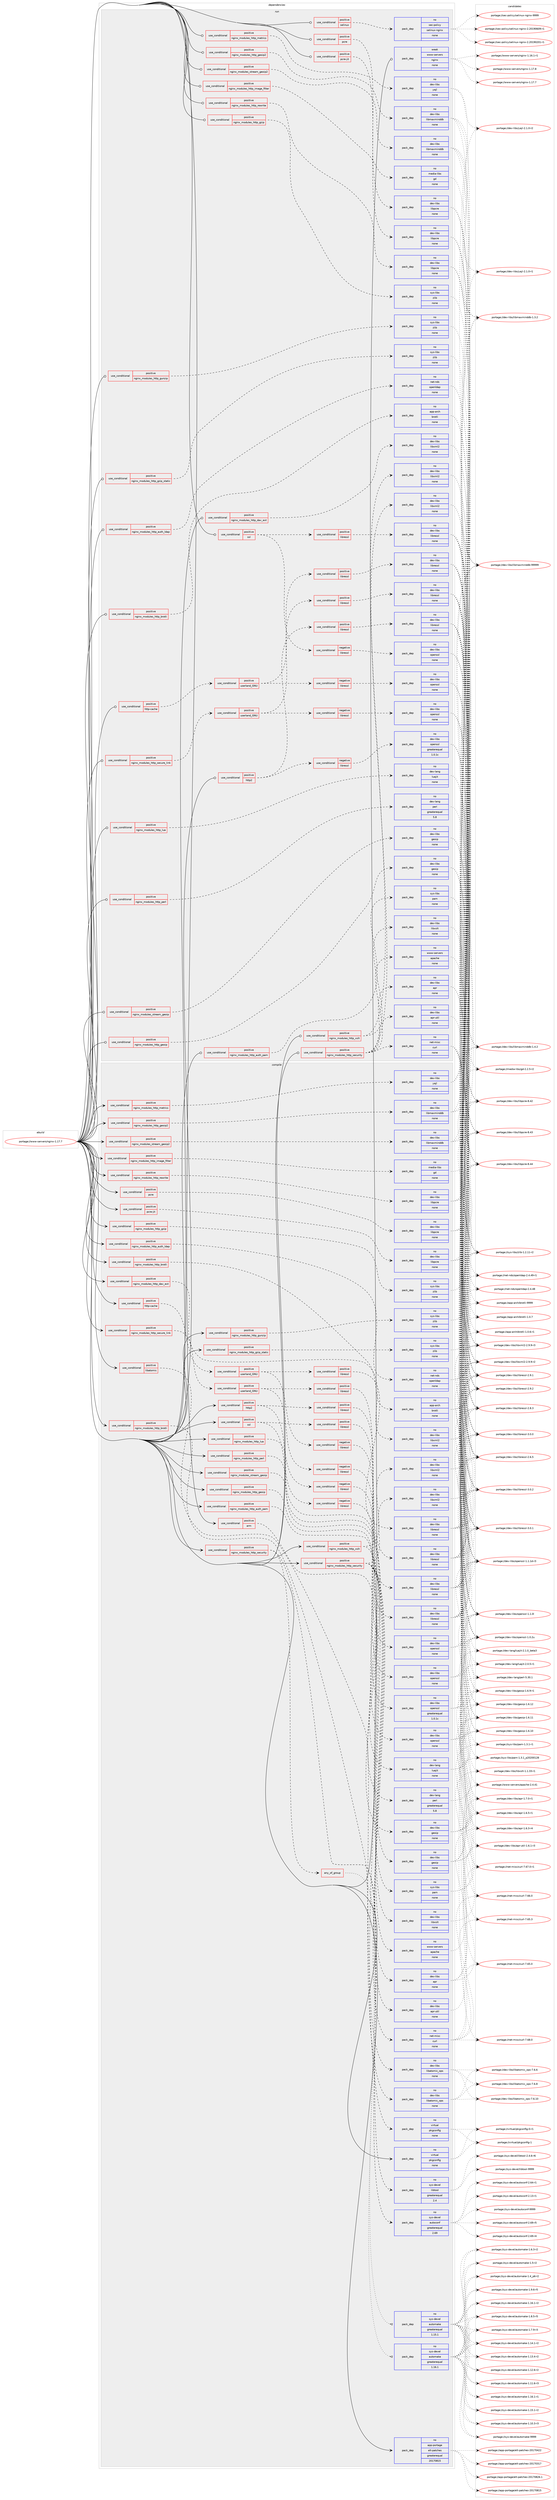 digraph prolog {

# *************
# Graph options
# *************

newrank=true;
concentrate=true;
compound=true;
graph [rankdir=LR,fontname=Helvetica,fontsize=10,ranksep=1.5];#, ranksep=2.5, nodesep=0.2];
edge  [arrowhead=vee];
node  [fontname=Helvetica,fontsize=10];

# **********
# The ebuild
# **********

subgraph cluster_leftcol {
color=gray;
rank=same;
label=<<i>ebuild</i>>;
id [label="portage://www-servers/nginx-1.17.7", color=red, width=4, href="../www-servers/nginx-1.17.7.svg"];
}

# ****************
# The dependencies
# ****************

subgraph cluster_midcol {
color=gray;
label=<<i>dependencies</i>>;
subgraph cluster_compile {
fillcolor="#eeeeee";
style=filled;
label=<<i>compile</i>>;
subgraph cond2690 {
dependency19122 [label=<<TABLE BORDER="0" CELLBORDER="1" CELLSPACING="0" CELLPADDING="4"><TR><TD ROWSPAN="3" CELLPADDING="10">use_conditional</TD></TR><TR><TD>positive</TD></TR><TR><TD>arm</TD></TR></TABLE>>, shape=none, color=red];
subgraph pack16062 {
dependency19123 [label=<<TABLE BORDER="0" CELLBORDER="1" CELLSPACING="0" CELLPADDING="4" WIDTH="220"><TR><TD ROWSPAN="6" CELLPADDING="30">pack_dep</TD></TR><TR><TD WIDTH="110">no</TD></TR><TR><TD>dev-libs</TD></TR><TR><TD>libatomic_ops</TD></TR><TR><TD>none</TD></TR><TR><TD></TD></TR></TABLE>>, shape=none, color=blue];
}
dependency19122:e -> dependency19123:w [weight=20,style="dashed",arrowhead="vee"];
}
id:e -> dependency19122:w [weight=20,style="solid",arrowhead="vee"];
subgraph cond2691 {
dependency19124 [label=<<TABLE BORDER="0" CELLBORDER="1" CELLSPACING="0" CELLPADDING="4"><TR><TD ROWSPAN="3" CELLPADDING="10">use_conditional</TD></TR><TR><TD>positive</TD></TR><TR><TD>http-cache</TD></TR></TABLE>>, shape=none, color=red];
subgraph cond2692 {
dependency19125 [label=<<TABLE BORDER="0" CELLBORDER="1" CELLSPACING="0" CELLPADDING="4"><TR><TD ROWSPAN="3" CELLPADDING="10">use_conditional</TD></TR><TR><TD>positive</TD></TR><TR><TD>userland_GNU</TD></TR></TABLE>>, shape=none, color=red];
subgraph cond2693 {
dependency19126 [label=<<TABLE BORDER="0" CELLBORDER="1" CELLSPACING="0" CELLPADDING="4"><TR><TD ROWSPAN="3" CELLPADDING="10">use_conditional</TD></TR><TR><TD>negative</TD></TR><TR><TD>libressl</TD></TR></TABLE>>, shape=none, color=red];
subgraph pack16063 {
dependency19127 [label=<<TABLE BORDER="0" CELLBORDER="1" CELLSPACING="0" CELLPADDING="4" WIDTH="220"><TR><TD ROWSPAN="6" CELLPADDING="30">pack_dep</TD></TR><TR><TD WIDTH="110">no</TD></TR><TR><TD>dev-libs</TD></TR><TR><TD>openssl</TD></TR><TR><TD>none</TD></TR><TR><TD></TD></TR></TABLE>>, shape=none, color=blue];
}
dependency19126:e -> dependency19127:w [weight=20,style="dashed",arrowhead="vee"];
}
dependency19125:e -> dependency19126:w [weight=20,style="dashed",arrowhead="vee"];
subgraph cond2694 {
dependency19128 [label=<<TABLE BORDER="0" CELLBORDER="1" CELLSPACING="0" CELLPADDING="4"><TR><TD ROWSPAN="3" CELLPADDING="10">use_conditional</TD></TR><TR><TD>positive</TD></TR><TR><TD>libressl</TD></TR></TABLE>>, shape=none, color=red];
subgraph pack16064 {
dependency19129 [label=<<TABLE BORDER="0" CELLBORDER="1" CELLSPACING="0" CELLPADDING="4" WIDTH="220"><TR><TD ROWSPAN="6" CELLPADDING="30">pack_dep</TD></TR><TR><TD WIDTH="110">no</TD></TR><TR><TD>dev-libs</TD></TR><TR><TD>libressl</TD></TR><TR><TD>none</TD></TR><TR><TD></TD></TR></TABLE>>, shape=none, color=blue];
}
dependency19128:e -> dependency19129:w [weight=20,style="dashed",arrowhead="vee"];
}
dependency19125:e -> dependency19128:w [weight=20,style="dashed",arrowhead="vee"];
}
dependency19124:e -> dependency19125:w [weight=20,style="dashed",arrowhead="vee"];
}
id:e -> dependency19124:w [weight=20,style="solid",arrowhead="vee"];
subgraph cond2695 {
dependency19130 [label=<<TABLE BORDER="0" CELLBORDER="1" CELLSPACING="0" CELLPADDING="4"><TR><TD ROWSPAN="3" CELLPADDING="10">use_conditional</TD></TR><TR><TD>positive</TD></TR><TR><TD>http2</TD></TR></TABLE>>, shape=none, color=red];
subgraph cond2696 {
dependency19131 [label=<<TABLE BORDER="0" CELLBORDER="1" CELLSPACING="0" CELLPADDING="4"><TR><TD ROWSPAN="3" CELLPADDING="10">use_conditional</TD></TR><TR><TD>negative</TD></TR><TR><TD>libressl</TD></TR></TABLE>>, shape=none, color=red];
subgraph pack16065 {
dependency19132 [label=<<TABLE BORDER="0" CELLBORDER="1" CELLSPACING="0" CELLPADDING="4" WIDTH="220"><TR><TD ROWSPAN="6" CELLPADDING="30">pack_dep</TD></TR><TR><TD WIDTH="110">no</TD></TR><TR><TD>dev-libs</TD></TR><TR><TD>openssl</TD></TR><TR><TD>greaterequal</TD></TR><TR><TD>1.0.1c</TD></TR></TABLE>>, shape=none, color=blue];
}
dependency19131:e -> dependency19132:w [weight=20,style="dashed",arrowhead="vee"];
}
dependency19130:e -> dependency19131:w [weight=20,style="dashed",arrowhead="vee"];
subgraph cond2697 {
dependency19133 [label=<<TABLE BORDER="0" CELLBORDER="1" CELLSPACING="0" CELLPADDING="4"><TR><TD ROWSPAN="3" CELLPADDING="10">use_conditional</TD></TR><TR><TD>positive</TD></TR><TR><TD>libressl</TD></TR></TABLE>>, shape=none, color=red];
subgraph pack16066 {
dependency19134 [label=<<TABLE BORDER="0" CELLBORDER="1" CELLSPACING="0" CELLPADDING="4" WIDTH="220"><TR><TD ROWSPAN="6" CELLPADDING="30">pack_dep</TD></TR><TR><TD WIDTH="110">no</TD></TR><TR><TD>dev-libs</TD></TR><TR><TD>libressl</TD></TR><TR><TD>none</TD></TR><TR><TD></TD></TR></TABLE>>, shape=none, color=blue];
}
dependency19133:e -> dependency19134:w [weight=20,style="dashed",arrowhead="vee"];
}
dependency19130:e -> dependency19133:w [weight=20,style="dashed",arrowhead="vee"];
}
id:e -> dependency19130:w [weight=20,style="solid",arrowhead="vee"];
subgraph cond2698 {
dependency19135 [label=<<TABLE BORDER="0" CELLBORDER="1" CELLSPACING="0" CELLPADDING="4"><TR><TD ROWSPAN="3" CELLPADDING="10">use_conditional</TD></TR><TR><TD>positive</TD></TR><TR><TD>libatomic</TD></TR></TABLE>>, shape=none, color=red];
subgraph pack16067 {
dependency19136 [label=<<TABLE BORDER="0" CELLBORDER="1" CELLSPACING="0" CELLPADDING="4" WIDTH="220"><TR><TD ROWSPAN="6" CELLPADDING="30">pack_dep</TD></TR><TR><TD WIDTH="110">no</TD></TR><TR><TD>dev-libs</TD></TR><TR><TD>libatomic_ops</TD></TR><TR><TD>none</TD></TR><TR><TD></TD></TR></TABLE>>, shape=none, color=blue];
}
dependency19135:e -> dependency19136:w [weight=20,style="dashed",arrowhead="vee"];
}
id:e -> dependency19135:w [weight=20,style="solid",arrowhead="vee"];
subgraph cond2699 {
dependency19137 [label=<<TABLE BORDER="0" CELLBORDER="1" CELLSPACING="0" CELLPADDING="4"><TR><TD ROWSPAN="3" CELLPADDING="10">use_conditional</TD></TR><TR><TD>positive</TD></TR><TR><TD>nginx_modules_http_auth_ldap</TD></TR></TABLE>>, shape=none, color=red];
subgraph pack16068 {
dependency19138 [label=<<TABLE BORDER="0" CELLBORDER="1" CELLSPACING="0" CELLPADDING="4" WIDTH="220"><TR><TD ROWSPAN="6" CELLPADDING="30">pack_dep</TD></TR><TR><TD WIDTH="110">no</TD></TR><TR><TD>net-nds</TD></TR><TR><TD>openldap</TD></TR><TR><TD>none</TD></TR><TR><TD></TD></TR></TABLE>>, shape=none, color=blue];
}
dependency19137:e -> dependency19138:w [weight=20,style="dashed",arrowhead="vee"];
}
id:e -> dependency19137:w [weight=20,style="solid",arrowhead="vee"];
subgraph cond2700 {
dependency19139 [label=<<TABLE BORDER="0" CELLBORDER="1" CELLSPACING="0" CELLPADDING="4"><TR><TD ROWSPAN="3" CELLPADDING="10">use_conditional</TD></TR><TR><TD>positive</TD></TR><TR><TD>nginx_modules_http_auth_pam</TD></TR></TABLE>>, shape=none, color=red];
subgraph pack16069 {
dependency19140 [label=<<TABLE BORDER="0" CELLBORDER="1" CELLSPACING="0" CELLPADDING="4" WIDTH="220"><TR><TD ROWSPAN="6" CELLPADDING="30">pack_dep</TD></TR><TR><TD WIDTH="110">no</TD></TR><TR><TD>sys-libs</TD></TR><TR><TD>pam</TD></TR><TR><TD>none</TD></TR><TR><TD></TD></TR></TABLE>>, shape=none, color=blue];
}
dependency19139:e -> dependency19140:w [weight=20,style="dashed",arrowhead="vee"];
}
id:e -> dependency19139:w [weight=20,style="solid",arrowhead="vee"];
subgraph cond2701 {
dependency19141 [label=<<TABLE BORDER="0" CELLBORDER="1" CELLSPACING="0" CELLPADDING="4"><TR><TD ROWSPAN="3" CELLPADDING="10">use_conditional</TD></TR><TR><TD>positive</TD></TR><TR><TD>nginx_modules_http_brotli</TD></TR></TABLE>>, shape=none, color=red];
subgraph pack16070 {
dependency19142 [label=<<TABLE BORDER="0" CELLBORDER="1" CELLSPACING="0" CELLPADDING="4" WIDTH="220"><TR><TD ROWSPAN="6" CELLPADDING="30">pack_dep</TD></TR><TR><TD WIDTH="110">no</TD></TR><TR><TD>app-arch</TD></TR><TR><TD>brotli</TD></TR><TR><TD>none</TD></TR><TR><TD></TD></TR></TABLE>>, shape=none, color=blue];
}
dependency19141:e -> dependency19142:w [weight=20,style="dashed",arrowhead="vee"];
}
id:e -> dependency19141:w [weight=20,style="solid",arrowhead="vee"];
subgraph cond2702 {
dependency19143 [label=<<TABLE BORDER="0" CELLBORDER="1" CELLSPACING="0" CELLPADDING="4"><TR><TD ROWSPAN="3" CELLPADDING="10">use_conditional</TD></TR><TR><TD>positive</TD></TR><TR><TD>nginx_modules_http_brotli</TD></TR></TABLE>>, shape=none, color=red];
subgraph pack16071 {
dependency19144 [label=<<TABLE BORDER="0" CELLBORDER="1" CELLSPACING="0" CELLPADDING="4" WIDTH="220"><TR><TD ROWSPAN="6" CELLPADDING="30">pack_dep</TD></TR><TR><TD WIDTH="110">no</TD></TR><TR><TD>virtual</TD></TR><TR><TD>pkgconfig</TD></TR><TR><TD>none</TD></TR><TR><TD></TD></TR></TABLE>>, shape=none, color=blue];
}
dependency19143:e -> dependency19144:w [weight=20,style="dashed",arrowhead="vee"];
}
id:e -> dependency19143:w [weight=20,style="solid",arrowhead="vee"];
subgraph cond2703 {
dependency19145 [label=<<TABLE BORDER="0" CELLBORDER="1" CELLSPACING="0" CELLPADDING="4"><TR><TD ROWSPAN="3" CELLPADDING="10">use_conditional</TD></TR><TR><TD>positive</TD></TR><TR><TD>nginx_modules_http_dav_ext</TD></TR></TABLE>>, shape=none, color=red];
subgraph pack16072 {
dependency19146 [label=<<TABLE BORDER="0" CELLBORDER="1" CELLSPACING="0" CELLPADDING="4" WIDTH="220"><TR><TD ROWSPAN="6" CELLPADDING="30">pack_dep</TD></TR><TR><TD WIDTH="110">no</TD></TR><TR><TD>dev-libs</TD></TR><TR><TD>libxml2</TD></TR><TR><TD>none</TD></TR><TR><TD></TD></TR></TABLE>>, shape=none, color=blue];
}
dependency19145:e -> dependency19146:w [weight=20,style="dashed",arrowhead="vee"];
}
id:e -> dependency19145:w [weight=20,style="solid",arrowhead="vee"];
subgraph cond2704 {
dependency19147 [label=<<TABLE BORDER="0" CELLBORDER="1" CELLSPACING="0" CELLPADDING="4"><TR><TD ROWSPAN="3" CELLPADDING="10">use_conditional</TD></TR><TR><TD>positive</TD></TR><TR><TD>nginx_modules_http_geoip</TD></TR></TABLE>>, shape=none, color=red];
subgraph pack16073 {
dependency19148 [label=<<TABLE BORDER="0" CELLBORDER="1" CELLSPACING="0" CELLPADDING="4" WIDTH="220"><TR><TD ROWSPAN="6" CELLPADDING="30">pack_dep</TD></TR><TR><TD WIDTH="110">no</TD></TR><TR><TD>dev-libs</TD></TR><TR><TD>geoip</TD></TR><TR><TD>none</TD></TR><TR><TD></TD></TR></TABLE>>, shape=none, color=blue];
}
dependency19147:e -> dependency19148:w [weight=20,style="dashed",arrowhead="vee"];
}
id:e -> dependency19147:w [weight=20,style="solid",arrowhead="vee"];
subgraph cond2705 {
dependency19149 [label=<<TABLE BORDER="0" CELLBORDER="1" CELLSPACING="0" CELLPADDING="4"><TR><TD ROWSPAN="3" CELLPADDING="10">use_conditional</TD></TR><TR><TD>positive</TD></TR><TR><TD>nginx_modules_http_geoip2</TD></TR></TABLE>>, shape=none, color=red];
subgraph pack16074 {
dependency19150 [label=<<TABLE BORDER="0" CELLBORDER="1" CELLSPACING="0" CELLPADDING="4" WIDTH="220"><TR><TD ROWSPAN="6" CELLPADDING="30">pack_dep</TD></TR><TR><TD WIDTH="110">no</TD></TR><TR><TD>dev-libs</TD></TR><TR><TD>libmaxminddb</TD></TR><TR><TD>none</TD></TR><TR><TD></TD></TR></TABLE>>, shape=none, color=blue];
}
dependency19149:e -> dependency19150:w [weight=20,style="dashed",arrowhead="vee"];
}
id:e -> dependency19149:w [weight=20,style="solid",arrowhead="vee"];
subgraph cond2706 {
dependency19151 [label=<<TABLE BORDER="0" CELLBORDER="1" CELLSPACING="0" CELLPADDING="4"><TR><TD ROWSPAN="3" CELLPADDING="10">use_conditional</TD></TR><TR><TD>positive</TD></TR><TR><TD>nginx_modules_http_gunzip</TD></TR></TABLE>>, shape=none, color=red];
subgraph pack16075 {
dependency19152 [label=<<TABLE BORDER="0" CELLBORDER="1" CELLSPACING="0" CELLPADDING="4" WIDTH="220"><TR><TD ROWSPAN="6" CELLPADDING="30">pack_dep</TD></TR><TR><TD WIDTH="110">no</TD></TR><TR><TD>sys-libs</TD></TR><TR><TD>zlib</TD></TR><TR><TD>none</TD></TR><TR><TD></TD></TR></TABLE>>, shape=none, color=blue];
}
dependency19151:e -> dependency19152:w [weight=20,style="dashed",arrowhead="vee"];
}
id:e -> dependency19151:w [weight=20,style="solid",arrowhead="vee"];
subgraph cond2707 {
dependency19153 [label=<<TABLE BORDER="0" CELLBORDER="1" CELLSPACING="0" CELLPADDING="4"><TR><TD ROWSPAN="3" CELLPADDING="10">use_conditional</TD></TR><TR><TD>positive</TD></TR><TR><TD>nginx_modules_http_gzip</TD></TR></TABLE>>, shape=none, color=red];
subgraph pack16076 {
dependency19154 [label=<<TABLE BORDER="0" CELLBORDER="1" CELLSPACING="0" CELLPADDING="4" WIDTH="220"><TR><TD ROWSPAN="6" CELLPADDING="30">pack_dep</TD></TR><TR><TD WIDTH="110">no</TD></TR><TR><TD>sys-libs</TD></TR><TR><TD>zlib</TD></TR><TR><TD>none</TD></TR><TR><TD></TD></TR></TABLE>>, shape=none, color=blue];
}
dependency19153:e -> dependency19154:w [weight=20,style="dashed",arrowhead="vee"];
}
id:e -> dependency19153:w [weight=20,style="solid",arrowhead="vee"];
subgraph cond2708 {
dependency19155 [label=<<TABLE BORDER="0" CELLBORDER="1" CELLSPACING="0" CELLPADDING="4"><TR><TD ROWSPAN="3" CELLPADDING="10">use_conditional</TD></TR><TR><TD>positive</TD></TR><TR><TD>nginx_modules_http_gzip_static</TD></TR></TABLE>>, shape=none, color=red];
subgraph pack16077 {
dependency19156 [label=<<TABLE BORDER="0" CELLBORDER="1" CELLSPACING="0" CELLPADDING="4" WIDTH="220"><TR><TD ROWSPAN="6" CELLPADDING="30">pack_dep</TD></TR><TR><TD WIDTH="110">no</TD></TR><TR><TD>sys-libs</TD></TR><TR><TD>zlib</TD></TR><TR><TD>none</TD></TR><TR><TD></TD></TR></TABLE>>, shape=none, color=blue];
}
dependency19155:e -> dependency19156:w [weight=20,style="dashed",arrowhead="vee"];
}
id:e -> dependency19155:w [weight=20,style="solid",arrowhead="vee"];
subgraph cond2709 {
dependency19157 [label=<<TABLE BORDER="0" CELLBORDER="1" CELLSPACING="0" CELLPADDING="4"><TR><TD ROWSPAN="3" CELLPADDING="10">use_conditional</TD></TR><TR><TD>positive</TD></TR><TR><TD>nginx_modules_http_image_filter</TD></TR></TABLE>>, shape=none, color=red];
subgraph pack16078 {
dependency19158 [label=<<TABLE BORDER="0" CELLBORDER="1" CELLSPACING="0" CELLPADDING="4" WIDTH="220"><TR><TD ROWSPAN="6" CELLPADDING="30">pack_dep</TD></TR><TR><TD WIDTH="110">no</TD></TR><TR><TD>media-libs</TD></TR><TR><TD>gd</TD></TR><TR><TD>none</TD></TR><TR><TD></TD></TR></TABLE>>, shape=none, color=blue];
}
dependency19157:e -> dependency19158:w [weight=20,style="dashed",arrowhead="vee"];
}
id:e -> dependency19157:w [weight=20,style="solid",arrowhead="vee"];
subgraph cond2710 {
dependency19159 [label=<<TABLE BORDER="0" CELLBORDER="1" CELLSPACING="0" CELLPADDING="4"><TR><TD ROWSPAN="3" CELLPADDING="10">use_conditional</TD></TR><TR><TD>positive</TD></TR><TR><TD>nginx_modules_http_lua</TD></TR></TABLE>>, shape=none, color=red];
subgraph pack16079 {
dependency19160 [label=<<TABLE BORDER="0" CELLBORDER="1" CELLSPACING="0" CELLPADDING="4" WIDTH="220"><TR><TD ROWSPAN="6" CELLPADDING="30">pack_dep</TD></TR><TR><TD WIDTH="110">no</TD></TR><TR><TD>dev-lang</TD></TR><TR><TD>luajit</TD></TR><TR><TD>none</TD></TR><TR><TD></TD></TR></TABLE>>, shape=none, color=blue];
}
dependency19159:e -> dependency19160:w [weight=20,style="dashed",arrowhead="vee"];
}
id:e -> dependency19159:w [weight=20,style="solid",arrowhead="vee"];
subgraph cond2711 {
dependency19161 [label=<<TABLE BORDER="0" CELLBORDER="1" CELLSPACING="0" CELLPADDING="4"><TR><TD ROWSPAN="3" CELLPADDING="10">use_conditional</TD></TR><TR><TD>positive</TD></TR><TR><TD>nginx_modules_http_metrics</TD></TR></TABLE>>, shape=none, color=red];
subgraph pack16080 {
dependency19162 [label=<<TABLE BORDER="0" CELLBORDER="1" CELLSPACING="0" CELLPADDING="4" WIDTH="220"><TR><TD ROWSPAN="6" CELLPADDING="30">pack_dep</TD></TR><TR><TD WIDTH="110">no</TD></TR><TR><TD>dev-libs</TD></TR><TR><TD>yajl</TD></TR><TR><TD>none</TD></TR><TR><TD></TD></TR></TABLE>>, shape=none, color=blue];
}
dependency19161:e -> dependency19162:w [weight=20,style="dashed",arrowhead="vee"];
}
id:e -> dependency19161:w [weight=20,style="solid",arrowhead="vee"];
subgraph cond2712 {
dependency19163 [label=<<TABLE BORDER="0" CELLBORDER="1" CELLSPACING="0" CELLPADDING="4"><TR><TD ROWSPAN="3" CELLPADDING="10">use_conditional</TD></TR><TR><TD>positive</TD></TR><TR><TD>nginx_modules_http_perl</TD></TR></TABLE>>, shape=none, color=red];
subgraph pack16081 {
dependency19164 [label=<<TABLE BORDER="0" CELLBORDER="1" CELLSPACING="0" CELLPADDING="4" WIDTH="220"><TR><TD ROWSPAN="6" CELLPADDING="30">pack_dep</TD></TR><TR><TD WIDTH="110">no</TD></TR><TR><TD>dev-lang</TD></TR><TR><TD>perl</TD></TR><TR><TD>greaterequal</TD></TR><TR><TD>5.8</TD></TR></TABLE>>, shape=none, color=blue];
}
dependency19163:e -> dependency19164:w [weight=20,style="dashed",arrowhead="vee"];
}
id:e -> dependency19163:w [weight=20,style="solid",arrowhead="vee"];
subgraph cond2713 {
dependency19165 [label=<<TABLE BORDER="0" CELLBORDER="1" CELLSPACING="0" CELLPADDING="4"><TR><TD ROWSPAN="3" CELLPADDING="10">use_conditional</TD></TR><TR><TD>positive</TD></TR><TR><TD>nginx_modules_http_rewrite</TD></TR></TABLE>>, shape=none, color=red];
subgraph pack16082 {
dependency19166 [label=<<TABLE BORDER="0" CELLBORDER="1" CELLSPACING="0" CELLPADDING="4" WIDTH="220"><TR><TD ROWSPAN="6" CELLPADDING="30">pack_dep</TD></TR><TR><TD WIDTH="110">no</TD></TR><TR><TD>dev-libs</TD></TR><TR><TD>libpcre</TD></TR><TR><TD>none</TD></TR><TR><TD></TD></TR></TABLE>>, shape=none, color=blue];
}
dependency19165:e -> dependency19166:w [weight=20,style="dashed",arrowhead="vee"];
}
id:e -> dependency19165:w [weight=20,style="solid",arrowhead="vee"];
subgraph cond2714 {
dependency19167 [label=<<TABLE BORDER="0" CELLBORDER="1" CELLSPACING="0" CELLPADDING="4"><TR><TD ROWSPAN="3" CELLPADDING="10">use_conditional</TD></TR><TR><TD>positive</TD></TR><TR><TD>nginx_modules_http_secure_link</TD></TR></TABLE>>, shape=none, color=red];
subgraph cond2715 {
dependency19168 [label=<<TABLE BORDER="0" CELLBORDER="1" CELLSPACING="0" CELLPADDING="4"><TR><TD ROWSPAN="3" CELLPADDING="10">use_conditional</TD></TR><TR><TD>positive</TD></TR><TR><TD>userland_GNU</TD></TR></TABLE>>, shape=none, color=red];
subgraph cond2716 {
dependency19169 [label=<<TABLE BORDER="0" CELLBORDER="1" CELLSPACING="0" CELLPADDING="4"><TR><TD ROWSPAN="3" CELLPADDING="10">use_conditional</TD></TR><TR><TD>negative</TD></TR><TR><TD>libressl</TD></TR></TABLE>>, shape=none, color=red];
subgraph pack16083 {
dependency19170 [label=<<TABLE BORDER="0" CELLBORDER="1" CELLSPACING="0" CELLPADDING="4" WIDTH="220"><TR><TD ROWSPAN="6" CELLPADDING="30">pack_dep</TD></TR><TR><TD WIDTH="110">no</TD></TR><TR><TD>dev-libs</TD></TR><TR><TD>openssl</TD></TR><TR><TD>none</TD></TR><TR><TD></TD></TR></TABLE>>, shape=none, color=blue];
}
dependency19169:e -> dependency19170:w [weight=20,style="dashed",arrowhead="vee"];
}
dependency19168:e -> dependency19169:w [weight=20,style="dashed",arrowhead="vee"];
subgraph cond2717 {
dependency19171 [label=<<TABLE BORDER="0" CELLBORDER="1" CELLSPACING="0" CELLPADDING="4"><TR><TD ROWSPAN="3" CELLPADDING="10">use_conditional</TD></TR><TR><TD>positive</TD></TR><TR><TD>libressl</TD></TR></TABLE>>, shape=none, color=red];
subgraph pack16084 {
dependency19172 [label=<<TABLE BORDER="0" CELLBORDER="1" CELLSPACING="0" CELLPADDING="4" WIDTH="220"><TR><TD ROWSPAN="6" CELLPADDING="30">pack_dep</TD></TR><TR><TD WIDTH="110">no</TD></TR><TR><TD>dev-libs</TD></TR><TR><TD>libressl</TD></TR><TR><TD>none</TD></TR><TR><TD></TD></TR></TABLE>>, shape=none, color=blue];
}
dependency19171:e -> dependency19172:w [weight=20,style="dashed",arrowhead="vee"];
}
dependency19168:e -> dependency19171:w [weight=20,style="dashed",arrowhead="vee"];
}
dependency19167:e -> dependency19168:w [weight=20,style="dashed",arrowhead="vee"];
}
id:e -> dependency19167:w [weight=20,style="solid",arrowhead="vee"];
subgraph cond2718 {
dependency19173 [label=<<TABLE BORDER="0" CELLBORDER="1" CELLSPACING="0" CELLPADDING="4"><TR><TD ROWSPAN="3" CELLPADDING="10">use_conditional</TD></TR><TR><TD>positive</TD></TR><TR><TD>nginx_modules_http_security</TD></TR></TABLE>>, shape=none, color=red];
subgraph any355 {
dependency19174 [label=<<TABLE BORDER="0" CELLBORDER="1" CELLSPACING="0" CELLPADDING="4"><TR><TD CELLPADDING="10">any_of_group</TD></TR></TABLE>>, shape=none, color=red];subgraph pack16085 {
dependency19175 [label=<<TABLE BORDER="0" CELLBORDER="1" CELLSPACING="0" CELLPADDING="4" WIDTH="220"><TR><TD ROWSPAN="6" CELLPADDING="30">pack_dep</TD></TR><TR><TD WIDTH="110">no</TD></TR><TR><TD>sys-devel</TD></TR><TR><TD>automake</TD></TR><TR><TD>greaterequal</TD></TR><TR><TD>1.16.1</TD></TR></TABLE>>, shape=none, color=blue];
}
dependency19174:e -> dependency19175:w [weight=20,style="dotted",arrowhead="oinv"];
subgraph pack16086 {
dependency19176 [label=<<TABLE BORDER="0" CELLBORDER="1" CELLSPACING="0" CELLPADDING="4" WIDTH="220"><TR><TD ROWSPAN="6" CELLPADDING="30">pack_dep</TD></TR><TR><TD WIDTH="110">no</TD></TR><TR><TD>sys-devel</TD></TR><TR><TD>automake</TD></TR><TR><TD>greaterequal</TD></TR><TR><TD>1.15.1</TD></TR></TABLE>>, shape=none, color=blue];
}
dependency19174:e -> dependency19176:w [weight=20,style="dotted",arrowhead="oinv"];
}
dependency19173:e -> dependency19174:w [weight=20,style="dashed",arrowhead="vee"];
subgraph pack16087 {
dependency19177 [label=<<TABLE BORDER="0" CELLBORDER="1" CELLSPACING="0" CELLPADDING="4" WIDTH="220"><TR><TD ROWSPAN="6" CELLPADDING="30">pack_dep</TD></TR><TR><TD WIDTH="110">no</TD></TR><TR><TD>sys-devel</TD></TR><TR><TD>autoconf</TD></TR><TR><TD>greaterequal</TD></TR><TR><TD>2.69</TD></TR></TABLE>>, shape=none, color=blue];
}
dependency19173:e -> dependency19177:w [weight=20,style="dashed",arrowhead="vee"];
subgraph pack16088 {
dependency19178 [label=<<TABLE BORDER="0" CELLBORDER="1" CELLSPACING="0" CELLPADDING="4" WIDTH="220"><TR><TD ROWSPAN="6" CELLPADDING="30">pack_dep</TD></TR><TR><TD WIDTH="110">no</TD></TR><TR><TD>sys-devel</TD></TR><TR><TD>libtool</TD></TR><TR><TD>greaterequal</TD></TR><TR><TD>2.4</TD></TR></TABLE>>, shape=none, color=blue];
}
dependency19173:e -> dependency19178:w [weight=20,style="dashed",arrowhead="vee"];
}
id:e -> dependency19173:w [weight=20,style="solid",arrowhead="vee"];
subgraph cond2719 {
dependency19179 [label=<<TABLE BORDER="0" CELLBORDER="1" CELLSPACING="0" CELLPADDING="4"><TR><TD ROWSPAN="3" CELLPADDING="10">use_conditional</TD></TR><TR><TD>positive</TD></TR><TR><TD>nginx_modules_http_security</TD></TR></TABLE>>, shape=none, color=red];
subgraph pack16089 {
dependency19180 [label=<<TABLE BORDER="0" CELLBORDER="1" CELLSPACING="0" CELLPADDING="4" WIDTH="220"><TR><TD ROWSPAN="6" CELLPADDING="30">pack_dep</TD></TR><TR><TD WIDTH="110">no</TD></TR><TR><TD>dev-libs</TD></TR><TR><TD>apr</TD></TR><TR><TD>none</TD></TR><TR><TD></TD></TR></TABLE>>, shape=none, color=blue];
}
dependency19179:e -> dependency19180:w [weight=20,style="dashed",arrowhead="vee"];
subgraph pack16090 {
dependency19181 [label=<<TABLE BORDER="0" CELLBORDER="1" CELLSPACING="0" CELLPADDING="4" WIDTH="220"><TR><TD ROWSPAN="6" CELLPADDING="30">pack_dep</TD></TR><TR><TD WIDTH="110">no</TD></TR><TR><TD>dev-libs</TD></TR><TR><TD>apr-util</TD></TR><TR><TD>none</TD></TR><TR><TD></TD></TR></TABLE>>, shape=none, color=blue];
}
dependency19179:e -> dependency19181:w [weight=20,style="dashed",arrowhead="vee"];
subgraph pack16091 {
dependency19182 [label=<<TABLE BORDER="0" CELLBORDER="1" CELLSPACING="0" CELLPADDING="4" WIDTH="220"><TR><TD ROWSPAN="6" CELLPADDING="30">pack_dep</TD></TR><TR><TD WIDTH="110">no</TD></TR><TR><TD>dev-libs</TD></TR><TR><TD>libxml2</TD></TR><TR><TD>none</TD></TR><TR><TD></TD></TR></TABLE>>, shape=none, color=blue];
}
dependency19179:e -> dependency19182:w [weight=20,style="dashed",arrowhead="vee"];
subgraph pack16092 {
dependency19183 [label=<<TABLE BORDER="0" CELLBORDER="1" CELLSPACING="0" CELLPADDING="4" WIDTH="220"><TR><TD ROWSPAN="6" CELLPADDING="30">pack_dep</TD></TR><TR><TD WIDTH="110">no</TD></TR><TR><TD>net-misc</TD></TR><TR><TD>curl</TD></TR><TR><TD>none</TD></TR><TR><TD></TD></TR></TABLE>>, shape=none, color=blue];
}
dependency19179:e -> dependency19183:w [weight=20,style="dashed",arrowhead="vee"];
subgraph pack16093 {
dependency19184 [label=<<TABLE BORDER="0" CELLBORDER="1" CELLSPACING="0" CELLPADDING="4" WIDTH="220"><TR><TD ROWSPAN="6" CELLPADDING="30">pack_dep</TD></TR><TR><TD WIDTH="110">no</TD></TR><TR><TD>www-servers</TD></TR><TR><TD>apache</TD></TR><TR><TD>none</TD></TR><TR><TD></TD></TR></TABLE>>, shape=none, color=blue];
}
dependency19179:e -> dependency19184:w [weight=20,style="dashed",arrowhead="vee"];
}
id:e -> dependency19179:w [weight=20,style="solid",arrowhead="vee"];
subgraph cond2720 {
dependency19185 [label=<<TABLE BORDER="0" CELLBORDER="1" CELLSPACING="0" CELLPADDING="4"><TR><TD ROWSPAN="3" CELLPADDING="10">use_conditional</TD></TR><TR><TD>positive</TD></TR><TR><TD>nginx_modules_http_xslt</TD></TR></TABLE>>, shape=none, color=red];
subgraph pack16094 {
dependency19186 [label=<<TABLE BORDER="0" CELLBORDER="1" CELLSPACING="0" CELLPADDING="4" WIDTH="220"><TR><TD ROWSPAN="6" CELLPADDING="30">pack_dep</TD></TR><TR><TD WIDTH="110">no</TD></TR><TR><TD>dev-libs</TD></TR><TR><TD>libxml2</TD></TR><TR><TD>none</TD></TR><TR><TD></TD></TR></TABLE>>, shape=none, color=blue];
}
dependency19185:e -> dependency19186:w [weight=20,style="dashed",arrowhead="vee"];
subgraph pack16095 {
dependency19187 [label=<<TABLE BORDER="0" CELLBORDER="1" CELLSPACING="0" CELLPADDING="4" WIDTH="220"><TR><TD ROWSPAN="6" CELLPADDING="30">pack_dep</TD></TR><TR><TD WIDTH="110">no</TD></TR><TR><TD>dev-libs</TD></TR><TR><TD>libxslt</TD></TR><TR><TD>none</TD></TR><TR><TD></TD></TR></TABLE>>, shape=none, color=blue];
}
dependency19185:e -> dependency19187:w [weight=20,style="dashed",arrowhead="vee"];
}
id:e -> dependency19185:w [weight=20,style="solid",arrowhead="vee"];
subgraph cond2721 {
dependency19188 [label=<<TABLE BORDER="0" CELLBORDER="1" CELLSPACING="0" CELLPADDING="4"><TR><TD ROWSPAN="3" CELLPADDING="10">use_conditional</TD></TR><TR><TD>positive</TD></TR><TR><TD>nginx_modules_stream_geoip</TD></TR></TABLE>>, shape=none, color=red];
subgraph pack16096 {
dependency19189 [label=<<TABLE BORDER="0" CELLBORDER="1" CELLSPACING="0" CELLPADDING="4" WIDTH="220"><TR><TD ROWSPAN="6" CELLPADDING="30">pack_dep</TD></TR><TR><TD WIDTH="110">no</TD></TR><TR><TD>dev-libs</TD></TR><TR><TD>geoip</TD></TR><TR><TD>none</TD></TR><TR><TD></TD></TR></TABLE>>, shape=none, color=blue];
}
dependency19188:e -> dependency19189:w [weight=20,style="dashed",arrowhead="vee"];
}
id:e -> dependency19188:w [weight=20,style="solid",arrowhead="vee"];
subgraph cond2722 {
dependency19190 [label=<<TABLE BORDER="0" CELLBORDER="1" CELLSPACING="0" CELLPADDING="4"><TR><TD ROWSPAN="3" CELLPADDING="10">use_conditional</TD></TR><TR><TD>positive</TD></TR><TR><TD>nginx_modules_stream_geoip2</TD></TR></TABLE>>, shape=none, color=red];
subgraph pack16097 {
dependency19191 [label=<<TABLE BORDER="0" CELLBORDER="1" CELLSPACING="0" CELLPADDING="4" WIDTH="220"><TR><TD ROWSPAN="6" CELLPADDING="30">pack_dep</TD></TR><TR><TD WIDTH="110">no</TD></TR><TR><TD>dev-libs</TD></TR><TR><TD>libmaxminddb</TD></TR><TR><TD>none</TD></TR><TR><TD></TD></TR></TABLE>>, shape=none, color=blue];
}
dependency19190:e -> dependency19191:w [weight=20,style="dashed",arrowhead="vee"];
}
id:e -> dependency19190:w [weight=20,style="solid",arrowhead="vee"];
subgraph cond2723 {
dependency19192 [label=<<TABLE BORDER="0" CELLBORDER="1" CELLSPACING="0" CELLPADDING="4"><TR><TD ROWSPAN="3" CELLPADDING="10">use_conditional</TD></TR><TR><TD>positive</TD></TR><TR><TD>pcre</TD></TR></TABLE>>, shape=none, color=red];
subgraph pack16098 {
dependency19193 [label=<<TABLE BORDER="0" CELLBORDER="1" CELLSPACING="0" CELLPADDING="4" WIDTH="220"><TR><TD ROWSPAN="6" CELLPADDING="30">pack_dep</TD></TR><TR><TD WIDTH="110">no</TD></TR><TR><TD>dev-libs</TD></TR><TR><TD>libpcre</TD></TR><TR><TD>none</TD></TR><TR><TD></TD></TR></TABLE>>, shape=none, color=blue];
}
dependency19192:e -> dependency19193:w [weight=20,style="dashed",arrowhead="vee"];
}
id:e -> dependency19192:w [weight=20,style="solid",arrowhead="vee"];
subgraph cond2724 {
dependency19194 [label=<<TABLE BORDER="0" CELLBORDER="1" CELLSPACING="0" CELLPADDING="4"><TR><TD ROWSPAN="3" CELLPADDING="10">use_conditional</TD></TR><TR><TD>positive</TD></TR><TR><TD>pcre-jit</TD></TR></TABLE>>, shape=none, color=red];
subgraph pack16099 {
dependency19195 [label=<<TABLE BORDER="0" CELLBORDER="1" CELLSPACING="0" CELLPADDING="4" WIDTH="220"><TR><TD ROWSPAN="6" CELLPADDING="30">pack_dep</TD></TR><TR><TD WIDTH="110">no</TD></TR><TR><TD>dev-libs</TD></TR><TR><TD>libpcre</TD></TR><TR><TD>none</TD></TR><TR><TD></TD></TR></TABLE>>, shape=none, color=blue];
}
dependency19194:e -> dependency19195:w [weight=20,style="dashed",arrowhead="vee"];
}
id:e -> dependency19194:w [weight=20,style="solid",arrowhead="vee"];
subgraph cond2725 {
dependency19196 [label=<<TABLE BORDER="0" CELLBORDER="1" CELLSPACING="0" CELLPADDING="4"><TR><TD ROWSPAN="3" CELLPADDING="10">use_conditional</TD></TR><TR><TD>positive</TD></TR><TR><TD>ssl</TD></TR></TABLE>>, shape=none, color=red];
subgraph cond2726 {
dependency19197 [label=<<TABLE BORDER="0" CELLBORDER="1" CELLSPACING="0" CELLPADDING="4"><TR><TD ROWSPAN="3" CELLPADDING="10">use_conditional</TD></TR><TR><TD>negative</TD></TR><TR><TD>libressl</TD></TR></TABLE>>, shape=none, color=red];
subgraph pack16100 {
dependency19198 [label=<<TABLE BORDER="0" CELLBORDER="1" CELLSPACING="0" CELLPADDING="4" WIDTH="220"><TR><TD ROWSPAN="6" CELLPADDING="30">pack_dep</TD></TR><TR><TD WIDTH="110">no</TD></TR><TR><TD>dev-libs</TD></TR><TR><TD>openssl</TD></TR><TR><TD>none</TD></TR><TR><TD></TD></TR></TABLE>>, shape=none, color=blue];
}
dependency19197:e -> dependency19198:w [weight=20,style="dashed",arrowhead="vee"];
}
dependency19196:e -> dependency19197:w [weight=20,style="dashed",arrowhead="vee"];
subgraph cond2727 {
dependency19199 [label=<<TABLE BORDER="0" CELLBORDER="1" CELLSPACING="0" CELLPADDING="4"><TR><TD ROWSPAN="3" CELLPADDING="10">use_conditional</TD></TR><TR><TD>positive</TD></TR><TR><TD>libressl</TD></TR></TABLE>>, shape=none, color=red];
subgraph pack16101 {
dependency19200 [label=<<TABLE BORDER="0" CELLBORDER="1" CELLSPACING="0" CELLPADDING="4" WIDTH="220"><TR><TD ROWSPAN="6" CELLPADDING="30">pack_dep</TD></TR><TR><TD WIDTH="110">no</TD></TR><TR><TD>dev-libs</TD></TR><TR><TD>libressl</TD></TR><TR><TD>none</TD></TR><TR><TD></TD></TR></TABLE>>, shape=none, color=blue];
}
dependency19199:e -> dependency19200:w [weight=20,style="dashed",arrowhead="vee"];
}
dependency19196:e -> dependency19199:w [weight=20,style="dashed",arrowhead="vee"];
}
id:e -> dependency19196:w [weight=20,style="solid",arrowhead="vee"];
subgraph pack16102 {
dependency19201 [label=<<TABLE BORDER="0" CELLBORDER="1" CELLSPACING="0" CELLPADDING="4" WIDTH="220"><TR><TD ROWSPAN="6" CELLPADDING="30">pack_dep</TD></TR><TR><TD WIDTH="110">no</TD></TR><TR><TD>app-portage</TD></TR><TR><TD>elt-patches</TD></TR><TR><TD>greaterequal</TD></TR><TR><TD>20170815</TD></TR></TABLE>>, shape=none, color=blue];
}
id:e -> dependency19201:w [weight=20,style="solid",arrowhead="vee"];
subgraph pack16103 {
dependency19202 [label=<<TABLE BORDER="0" CELLBORDER="1" CELLSPACING="0" CELLPADDING="4" WIDTH="220"><TR><TD ROWSPAN="6" CELLPADDING="30">pack_dep</TD></TR><TR><TD WIDTH="110">no</TD></TR><TR><TD>virtual</TD></TR><TR><TD>pkgconfig</TD></TR><TR><TD>none</TD></TR><TR><TD></TD></TR></TABLE>>, shape=none, color=blue];
}
id:e -> dependency19202:w [weight=20,style="solid",arrowhead="vee"];
}
subgraph cluster_compileandrun {
fillcolor="#eeeeee";
style=filled;
label=<<i>compile and run</i>>;
}
subgraph cluster_run {
fillcolor="#eeeeee";
style=filled;
label=<<i>run</i>>;
subgraph cond2728 {
dependency19203 [label=<<TABLE BORDER="0" CELLBORDER="1" CELLSPACING="0" CELLPADDING="4"><TR><TD ROWSPAN="3" CELLPADDING="10">use_conditional</TD></TR><TR><TD>positive</TD></TR><TR><TD>http-cache</TD></TR></TABLE>>, shape=none, color=red];
subgraph cond2729 {
dependency19204 [label=<<TABLE BORDER="0" CELLBORDER="1" CELLSPACING="0" CELLPADDING="4"><TR><TD ROWSPAN="3" CELLPADDING="10">use_conditional</TD></TR><TR><TD>positive</TD></TR><TR><TD>userland_GNU</TD></TR></TABLE>>, shape=none, color=red];
subgraph cond2730 {
dependency19205 [label=<<TABLE BORDER="0" CELLBORDER="1" CELLSPACING="0" CELLPADDING="4"><TR><TD ROWSPAN="3" CELLPADDING="10">use_conditional</TD></TR><TR><TD>negative</TD></TR><TR><TD>libressl</TD></TR></TABLE>>, shape=none, color=red];
subgraph pack16104 {
dependency19206 [label=<<TABLE BORDER="0" CELLBORDER="1" CELLSPACING="0" CELLPADDING="4" WIDTH="220"><TR><TD ROWSPAN="6" CELLPADDING="30">pack_dep</TD></TR><TR><TD WIDTH="110">no</TD></TR><TR><TD>dev-libs</TD></TR><TR><TD>openssl</TD></TR><TR><TD>none</TD></TR><TR><TD></TD></TR></TABLE>>, shape=none, color=blue];
}
dependency19205:e -> dependency19206:w [weight=20,style="dashed",arrowhead="vee"];
}
dependency19204:e -> dependency19205:w [weight=20,style="dashed",arrowhead="vee"];
subgraph cond2731 {
dependency19207 [label=<<TABLE BORDER="0" CELLBORDER="1" CELLSPACING="0" CELLPADDING="4"><TR><TD ROWSPAN="3" CELLPADDING="10">use_conditional</TD></TR><TR><TD>positive</TD></TR><TR><TD>libressl</TD></TR></TABLE>>, shape=none, color=red];
subgraph pack16105 {
dependency19208 [label=<<TABLE BORDER="0" CELLBORDER="1" CELLSPACING="0" CELLPADDING="4" WIDTH="220"><TR><TD ROWSPAN="6" CELLPADDING="30">pack_dep</TD></TR><TR><TD WIDTH="110">no</TD></TR><TR><TD>dev-libs</TD></TR><TR><TD>libressl</TD></TR><TR><TD>none</TD></TR><TR><TD></TD></TR></TABLE>>, shape=none, color=blue];
}
dependency19207:e -> dependency19208:w [weight=20,style="dashed",arrowhead="vee"];
}
dependency19204:e -> dependency19207:w [weight=20,style="dashed",arrowhead="vee"];
}
dependency19203:e -> dependency19204:w [weight=20,style="dashed",arrowhead="vee"];
}
id:e -> dependency19203:w [weight=20,style="solid",arrowhead="odot"];
subgraph cond2732 {
dependency19209 [label=<<TABLE BORDER="0" CELLBORDER="1" CELLSPACING="0" CELLPADDING="4"><TR><TD ROWSPAN="3" CELLPADDING="10">use_conditional</TD></TR><TR><TD>positive</TD></TR><TR><TD>http2</TD></TR></TABLE>>, shape=none, color=red];
subgraph cond2733 {
dependency19210 [label=<<TABLE BORDER="0" CELLBORDER="1" CELLSPACING="0" CELLPADDING="4"><TR><TD ROWSPAN="3" CELLPADDING="10">use_conditional</TD></TR><TR><TD>negative</TD></TR><TR><TD>libressl</TD></TR></TABLE>>, shape=none, color=red];
subgraph pack16106 {
dependency19211 [label=<<TABLE BORDER="0" CELLBORDER="1" CELLSPACING="0" CELLPADDING="4" WIDTH="220"><TR><TD ROWSPAN="6" CELLPADDING="30">pack_dep</TD></TR><TR><TD WIDTH="110">no</TD></TR><TR><TD>dev-libs</TD></TR><TR><TD>openssl</TD></TR><TR><TD>greaterequal</TD></TR><TR><TD>1.0.1c</TD></TR></TABLE>>, shape=none, color=blue];
}
dependency19210:e -> dependency19211:w [weight=20,style="dashed",arrowhead="vee"];
}
dependency19209:e -> dependency19210:w [weight=20,style="dashed",arrowhead="vee"];
subgraph cond2734 {
dependency19212 [label=<<TABLE BORDER="0" CELLBORDER="1" CELLSPACING="0" CELLPADDING="4"><TR><TD ROWSPAN="3" CELLPADDING="10">use_conditional</TD></TR><TR><TD>positive</TD></TR><TR><TD>libressl</TD></TR></TABLE>>, shape=none, color=red];
subgraph pack16107 {
dependency19213 [label=<<TABLE BORDER="0" CELLBORDER="1" CELLSPACING="0" CELLPADDING="4" WIDTH="220"><TR><TD ROWSPAN="6" CELLPADDING="30">pack_dep</TD></TR><TR><TD WIDTH="110">no</TD></TR><TR><TD>dev-libs</TD></TR><TR><TD>libressl</TD></TR><TR><TD>none</TD></TR><TR><TD></TD></TR></TABLE>>, shape=none, color=blue];
}
dependency19212:e -> dependency19213:w [weight=20,style="dashed",arrowhead="vee"];
}
dependency19209:e -> dependency19212:w [weight=20,style="dashed",arrowhead="vee"];
}
id:e -> dependency19209:w [weight=20,style="solid",arrowhead="odot"];
subgraph cond2735 {
dependency19214 [label=<<TABLE BORDER="0" CELLBORDER="1" CELLSPACING="0" CELLPADDING="4"><TR><TD ROWSPAN="3" CELLPADDING="10">use_conditional</TD></TR><TR><TD>positive</TD></TR><TR><TD>nginx_modules_http_auth_ldap</TD></TR></TABLE>>, shape=none, color=red];
subgraph pack16108 {
dependency19215 [label=<<TABLE BORDER="0" CELLBORDER="1" CELLSPACING="0" CELLPADDING="4" WIDTH="220"><TR><TD ROWSPAN="6" CELLPADDING="30">pack_dep</TD></TR><TR><TD WIDTH="110">no</TD></TR><TR><TD>net-nds</TD></TR><TR><TD>openldap</TD></TR><TR><TD>none</TD></TR><TR><TD></TD></TR></TABLE>>, shape=none, color=blue];
}
dependency19214:e -> dependency19215:w [weight=20,style="dashed",arrowhead="vee"];
}
id:e -> dependency19214:w [weight=20,style="solid",arrowhead="odot"];
subgraph cond2736 {
dependency19216 [label=<<TABLE BORDER="0" CELLBORDER="1" CELLSPACING="0" CELLPADDING="4"><TR><TD ROWSPAN="3" CELLPADDING="10">use_conditional</TD></TR><TR><TD>positive</TD></TR><TR><TD>nginx_modules_http_auth_pam</TD></TR></TABLE>>, shape=none, color=red];
subgraph pack16109 {
dependency19217 [label=<<TABLE BORDER="0" CELLBORDER="1" CELLSPACING="0" CELLPADDING="4" WIDTH="220"><TR><TD ROWSPAN="6" CELLPADDING="30">pack_dep</TD></TR><TR><TD WIDTH="110">no</TD></TR><TR><TD>sys-libs</TD></TR><TR><TD>pam</TD></TR><TR><TD>none</TD></TR><TR><TD></TD></TR></TABLE>>, shape=none, color=blue];
}
dependency19216:e -> dependency19217:w [weight=20,style="dashed",arrowhead="vee"];
}
id:e -> dependency19216:w [weight=20,style="solid",arrowhead="odot"];
subgraph cond2737 {
dependency19218 [label=<<TABLE BORDER="0" CELLBORDER="1" CELLSPACING="0" CELLPADDING="4"><TR><TD ROWSPAN="3" CELLPADDING="10">use_conditional</TD></TR><TR><TD>positive</TD></TR><TR><TD>nginx_modules_http_brotli</TD></TR></TABLE>>, shape=none, color=red];
subgraph pack16110 {
dependency19219 [label=<<TABLE BORDER="0" CELLBORDER="1" CELLSPACING="0" CELLPADDING="4" WIDTH="220"><TR><TD ROWSPAN="6" CELLPADDING="30">pack_dep</TD></TR><TR><TD WIDTH="110">no</TD></TR><TR><TD>app-arch</TD></TR><TR><TD>brotli</TD></TR><TR><TD>none</TD></TR><TR><TD></TD></TR></TABLE>>, shape=none, color=blue];
}
dependency19218:e -> dependency19219:w [weight=20,style="dashed",arrowhead="vee"];
}
id:e -> dependency19218:w [weight=20,style="solid",arrowhead="odot"];
subgraph cond2738 {
dependency19220 [label=<<TABLE BORDER="0" CELLBORDER="1" CELLSPACING="0" CELLPADDING="4"><TR><TD ROWSPAN="3" CELLPADDING="10">use_conditional</TD></TR><TR><TD>positive</TD></TR><TR><TD>nginx_modules_http_dav_ext</TD></TR></TABLE>>, shape=none, color=red];
subgraph pack16111 {
dependency19221 [label=<<TABLE BORDER="0" CELLBORDER="1" CELLSPACING="0" CELLPADDING="4" WIDTH="220"><TR><TD ROWSPAN="6" CELLPADDING="30">pack_dep</TD></TR><TR><TD WIDTH="110">no</TD></TR><TR><TD>dev-libs</TD></TR><TR><TD>libxml2</TD></TR><TR><TD>none</TD></TR><TR><TD></TD></TR></TABLE>>, shape=none, color=blue];
}
dependency19220:e -> dependency19221:w [weight=20,style="dashed",arrowhead="vee"];
}
id:e -> dependency19220:w [weight=20,style="solid",arrowhead="odot"];
subgraph cond2739 {
dependency19222 [label=<<TABLE BORDER="0" CELLBORDER="1" CELLSPACING="0" CELLPADDING="4"><TR><TD ROWSPAN="3" CELLPADDING="10">use_conditional</TD></TR><TR><TD>positive</TD></TR><TR><TD>nginx_modules_http_geoip</TD></TR></TABLE>>, shape=none, color=red];
subgraph pack16112 {
dependency19223 [label=<<TABLE BORDER="0" CELLBORDER="1" CELLSPACING="0" CELLPADDING="4" WIDTH="220"><TR><TD ROWSPAN="6" CELLPADDING="30">pack_dep</TD></TR><TR><TD WIDTH="110">no</TD></TR><TR><TD>dev-libs</TD></TR><TR><TD>geoip</TD></TR><TR><TD>none</TD></TR><TR><TD></TD></TR></TABLE>>, shape=none, color=blue];
}
dependency19222:e -> dependency19223:w [weight=20,style="dashed",arrowhead="vee"];
}
id:e -> dependency19222:w [weight=20,style="solid",arrowhead="odot"];
subgraph cond2740 {
dependency19224 [label=<<TABLE BORDER="0" CELLBORDER="1" CELLSPACING="0" CELLPADDING="4"><TR><TD ROWSPAN="3" CELLPADDING="10">use_conditional</TD></TR><TR><TD>positive</TD></TR><TR><TD>nginx_modules_http_geoip2</TD></TR></TABLE>>, shape=none, color=red];
subgraph pack16113 {
dependency19225 [label=<<TABLE BORDER="0" CELLBORDER="1" CELLSPACING="0" CELLPADDING="4" WIDTH="220"><TR><TD ROWSPAN="6" CELLPADDING="30">pack_dep</TD></TR><TR><TD WIDTH="110">no</TD></TR><TR><TD>dev-libs</TD></TR><TR><TD>libmaxminddb</TD></TR><TR><TD>none</TD></TR><TR><TD></TD></TR></TABLE>>, shape=none, color=blue];
}
dependency19224:e -> dependency19225:w [weight=20,style="dashed",arrowhead="vee"];
}
id:e -> dependency19224:w [weight=20,style="solid",arrowhead="odot"];
subgraph cond2741 {
dependency19226 [label=<<TABLE BORDER="0" CELLBORDER="1" CELLSPACING="0" CELLPADDING="4"><TR><TD ROWSPAN="3" CELLPADDING="10">use_conditional</TD></TR><TR><TD>positive</TD></TR><TR><TD>nginx_modules_http_gunzip</TD></TR></TABLE>>, shape=none, color=red];
subgraph pack16114 {
dependency19227 [label=<<TABLE BORDER="0" CELLBORDER="1" CELLSPACING="0" CELLPADDING="4" WIDTH="220"><TR><TD ROWSPAN="6" CELLPADDING="30">pack_dep</TD></TR><TR><TD WIDTH="110">no</TD></TR><TR><TD>sys-libs</TD></TR><TR><TD>zlib</TD></TR><TR><TD>none</TD></TR><TR><TD></TD></TR></TABLE>>, shape=none, color=blue];
}
dependency19226:e -> dependency19227:w [weight=20,style="dashed",arrowhead="vee"];
}
id:e -> dependency19226:w [weight=20,style="solid",arrowhead="odot"];
subgraph cond2742 {
dependency19228 [label=<<TABLE BORDER="0" CELLBORDER="1" CELLSPACING="0" CELLPADDING="4"><TR><TD ROWSPAN="3" CELLPADDING="10">use_conditional</TD></TR><TR><TD>positive</TD></TR><TR><TD>nginx_modules_http_gzip</TD></TR></TABLE>>, shape=none, color=red];
subgraph pack16115 {
dependency19229 [label=<<TABLE BORDER="0" CELLBORDER="1" CELLSPACING="0" CELLPADDING="4" WIDTH="220"><TR><TD ROWSPAN="6" CELLPADDING="30">pack_dep</TD></TR><TR><TD WIDTH="110">no</TD></TR><TR><TD>sys-libs</TD></TR><TR><TD>zlib</TD></TR><TR><TD>none</TD></TR><TR><TD></TD></TR></TABLE>>, shape=none, color=blue];
}
dependency19228:e -> dependency19229:w [weight=20,style="dashed",arrowhead="vee"];
}
id:e -> dependency19228:w [weight=20,style="solid",arrowhead="odot"];
subgraph cond2743 {
dependency19230 [label=<<TABLE BORDER="0" CELLBORDER="1" CELLSPACING="0" CELLPADDING="4"><TR><TD ROWSPAN="3" CELLPADDING="10">use_conditional</TD></TR><TR><TD>positive</TD></TR><TR><TD>nginx_modules_http_gzip_static</TD></TR></TABLE>>, shape=none, color=red];
subgraph pack16116 {
dependency19231 [label=<<TABLE BORDER="0" CELLBORDER="1" CELLSPACING="0" CELLPADDING="4" WIDTH="220"><TR><TD ROWSPAN="6" CELLPADDING="30">pack_dep</TD></TR><TR><TD WIDTH="110">no</TD></TR><TR><TD>sys-libs</TD></TR><TR><TD>zlib</TD></TR><TR><TD>none</TD></TR><TR><TD></TD></TR></TABLE>>, shape=none, color=blue];
}
dependency19230:e -> dependency19231:w [weight=20,style="dashed",arrowhead="vee"];
}
id:e -> dependency19230:w [weight=20,style="solid",arrowhead="odot"];
subgraph cond2744 {
dependency19232 [label=<<TABLE BORDER="0" CELLBORDER="1" CELLSPACING="0" CELLPADDING="4"><TR><TD ROWSPAN="3" CELLPADDING="10">use_conditional</TD></TR><TR><TD>positive</TD></TR><TR><TD>nginx_modules_http_image_filter</TD></TR></TABLE>>, shape=none, color=red];
subgraph pack16117 {
dependency19233 [label=<<TABLE BORDER="0" CELLBORDER="1" CELLSPACING="0" CELLPADDING="4" WIDTH="220"><TR><TD ROWSPAN="6" CELLPADDING="30">pack_dep</TD></TR><TR><TD WIDTH="110">no</TD></TR><TR><TD>media-libs</TD></TR><TR><TD>gd</TD></TR><TR><TD>none</TD></TR><TR><TD></TD></TR></TABLE>>, shape=none, color=blue];
}
dependency19232:e -> dependency19233:w [weight=20,style="dashed",arrowhead="vee"];
}
id:e -> dependency19232:w [weight=20,style="solid",arrowhead="odot"];
subgraph cond2745 {
dependency19234 [label=<<TABLE BORDER="0" CELLBORDER="1" CELLSPACING="0" CELLPADDING="4"><TR><TD ROWSPAN="3" CELLPADDING="10">use_conditional</TD></TR><TR><TD>positive</TD></TR><TR><TD>nginx_modules_http_lua</TD></TR></TABLE>>, shape=none, color=red];
subgraph pack16118 {
dependency19235 [label=<<TABLE BORDER="0" CELLBORDER="1" CELLSPACING="0" CELLPADDING="4" WIDTH="220"><TR><TD ROWSPAN="6" CELLPADDING="30">pack_dep</TD></TR><TR><TD WIDTH="110">no</TD></TR><TR><TD>dev-lang</TD></TR><TR><TD>luajit</TD></TR><TR><TD>none</TD></TR><TR><TD></TD></TR></TABLE>>, shape=none, color=blue];
}
dependency19234:e -> dependency19235:w [weight=20,style="dashed",arrowhead="vee"];
}
id:e -> dependency19234:w [weight=20,style="solid",arrowhead="odot"];
subgraph cond2746 {
dependency19236 [label=<<TABLE BORDER="0" CELLBORDER="1" CELLSPACING="0" CELLPADDING="4"><TR><TD ROWSPAN="3" CELLPADDING="10">use_conditional</TD></TR><TR><TD>positive</TD></TR><TR><TD>nginx_modules_http_metrics</TD></TR></TABLE>>, shape=none, color=red];
subgraph pack16119 {
dependency19237 [label=<<TABLE BORDER="0" CELLBORDER="1" CELLSPACING="0" CELLPADDING="4" WIDTH="220"><TR><TD ROWSPAN="6" CELLPADDING="30">pack_dep</TD></TR><TR><TD WIDTH="110">no</TD></TR><TR><TD>dev-libs</TD></TR><TR><TD>yajl</TD></TR><TR><TD>none</TD></TR><TR><TD></TD></TR></TABLE>>, shape=none, color=blue];
}
dependency19236:e -> dependency19237:w [weight=20,style="dashed",arrowhead="vee"];
}
id:e -> dependency19236:w [weight=20,style="solid",arrowhead="odot"];
subgraph cond2747 {
dependency19238 [label=<<TABLE BORDER="0" CELLBORDER="1" CELLSPACING="0" CELLPADDING="4"><TR><TD ROWSPAN="3" CELLPADDING="10">use_conditional</TD></TR><TR><TD>positive</TD></TR><TR><TD>nginx_modules_http_perl</TD></TR></TABLE>>, shape=none, color=red];
subgraph pack16120 {
dependency19239 [label=<<TABLE BORDER="0" CELLBORDER="1" CELLSPACING="0" CELLPADDING="4" WIDTH="220"><TR><TD ROWSPAN="6" CELLPADDING="30">pack_dep</TD></TR><TR><TD WIDTH="110">no</TD></TR><TR><TD>dev-lang</TD></TR><TR><TD>perl</TD></TR><TR><TD>greaterequal</TD></TR><TR><TD>5.8</TD></TR></TABLE>>, shape=none, color=blue];
}
dependency19238:e -> dependency19239:w [weight=20,style="dashed",arrowhead="vee"];
}
id:e -> dependency19238:w [weight=20,style="solid",arrowhead="odot"];
subgraph cond2748 {
dependency19240 [label=<<TABLE BORDER="0" CELLBORDER="1" CELLSPACING="0" CELLPADDING="4"><TR><TD ROWSPAN="3" CELLPADDING="10">use_conditional</TD></TR><TR><TD>positive</TD></TR><TR><TD>nginx_modules_http_rewrite</TD></TR></TABLE>>, shape=none, color=red];
subgraph pack16121 {
dependency19241 [label=<<TABLE BORDER="0" CELLBORDER="1" CELLSPACING="0" CELLPADDING="4" WIDTH="220"><TR><TD ROWSPAN="6" CELLPADDING="30">pack_dep</TD></TR><TR><TD WIDTH="110">no</TD></TR><TR><TD>dev-libs</TD></TR><TR><TD>libpcre</TD></TR><TR><TD>none</TD></TR><TR><TD></TD></TR></TABLE>>, shape=none, color=blue];
}
dependency19240:e -> dependency19241:w [weight=20,style="dashed",arrowhead="vee"];
}
id:e -> dependency19240:w [weight=20,style="solid",arrowhead="odot"];
subgraph cond2749 {
dependency19242 [label=<<TABLE BORDER="0" CELLBORDER="1" CELLSPACING="0" CELLPADDING="4"><TR><TD ROWSPAN="3" CELLPADDING="10">use_conditional</TD></TR><TR><TD>positive</TD></TR><TR><TD>nginx_modules_http_secure_link</TD></TR></TABLE>>, shape=none, color=red];
subgraph cond2750 {
dependency19243 [label=<<TABLE BORDER="0" CELLBORDER="1" CELLSPACING="0" CELLPADDING="4"><TR><TD ROWSPAN="3" CELLPADDING="10">use_conditional</TD></TR><TR><TD>positive</TD></TR><TR><TD>userland_GNU</TD></TR></TABLE>>, shape=none, color=red];
subgraph cond2751 {
dependency19244 [label=<<TABLE BORDER="0" CELLBORDER="1" CELLSPACING="0" CELLPADDING="4"><TR><TD ROWSPAN="3" CELLPADDING="10">use_conditional</TD></TR><TR><TD>negative</TD></TR><TR><TD>libressl</TD></TR></TABLE>>, shape=none, color=red];
subgraph pack16122 {
dependency19245 [label=<<TABLE BORDER="0" CELLBORDER="1" CELLSPACING="0" CELLPADDING="4" WIDTH="220"><TR><TD ROWSPAN="6" CELLPADDING="30">pack_dep</TD></TR><TR><TD WIDTH="110">no</TD></TR><TR><TD>dev-libs</TD></TR><TR><TD>openssl</TD></TR><TR><TD>none</TD></TR><TR><TD></TD></TR></TABLE>>, shape=none, color=blue];
}
dependency19244:e -> dependency19245:w [weight=20,style="dashed",arrowhead="vee"];
}
dependency19243:e -> dependency19244:w [weight=20,style="dashed",arrowhead="vee"];
subgraph cond2752 {
dependency19246 [label=<<TABLE BORDER="0" CELLBORDER="1" CELLSPACING="0" CELLPADDING="4"><TR><TD ROWSPAN="3" CELLPADDING="10">use_conditional</TD></TR><TR><TD>positive</TD></TR><TR><TD>libressl</TD></TR></TABLE>>, shape=none, color=red];
subgraph pack16123 {
dependency19247 [label=<<TABLE BORDER="0" CELLBORDER="1" CELLSPACING="0" CELLPADDING="4" WIDTH="220"><TR><TD ROWSPAN="6" CELLPADDING="30">pack_dep</TD></TR><TR><TD WIDTH="110">no</TD></TR><TR><TD>dev-libs</TD></TR><TR><TD>libressl</TD></TR><TR><TD>none</TD></TR><TR><TD></TD></TR></TABLE>>, shape=none, color=blue];
}
dependency19246:e -> dependency19247:w [weight=20,style="dashed",arrowhead="vee"];
}
dependency19243:e -> dependency19246:w [weight=20,style="dashed",arrowhead="vee"];
}
dependency19242:e -> dependency19243:w [weight=20,style="dashed",arrowhead="vee"];
}
id:e -> dependency19242:w [weight=20,style="solid",arrowhead="odot"];
subgraph cond2753 {
dependency19248 [label=<<TABLE BORDER="0" CELLBORDER="1" CELLSPACING="0" CELLPADDING="4"><TR><TD ROWSPAN="3" CELLPADDING="10">use_conditional</TD></TR><TR><TD>positive</TD></TR><TR><TD>nginx_modules_http_security</TD></TR></TABLE>>, shape=none, color=red];
subgraph pack16124 {
dependency19249 [label=<<TABLE BORDER="0" CELLBORDER="1" CELLSPACING="0" CELLPADDING="4" WIDTH="220"><TR><TD ROWSPAN="6" CELLPADDING="30">pack_dep</TD></TR><TR><TD WIDTH="110">no</TD></TR><TR><TD>dev-libs</TD></TR><TR><TD>apr</TD></TR><TR><TD>none</TD></TR><TR><TD></TD></TR></TABLE>>, shape=none, color=blue];
}
dependency19248:e -> dependency19249:w [weight=20,style="dashed",arrowhead="vee"];
subgraph pack16125 {
dependency19250 [label=<<TABLE BORDER="0" CELLBORDER="1" CELLSPACING="0" CELLPADDING="4" WIDTH="220"><TR><TD ROWSPAN="6" CELLPADDING="30">pack_dep</TD></TR><TR><TD WIDTH="110">no</TD></TR><TR><TD>dev-libs</TD></TR><TR><TD>apr-util</TD></TR><TR><TD>none</TD></TR><TR><TD></TD></TR></TABLE>>, shape=none, color=blue];
}
dependency19248:e -> dependency19250:w [weight=20,style="dashed",arrowhead="vee"];
subgraph pack16126 {
dependency19251 [label=<<TABLE BORDER="0" CELLBORDER="1" CELLSPACING="0" CELLPADDING="4" WIDTH="220"><TR><TD ROWSPAN="6" CELLPADDING="30">pack_dep</TD></TR><TR><TD WIDTH="110">no</TD></TR><TR><TD>dev-libs</TD></TR><TR><TD>libxml2</TD></TR><TR><TD>none</TD></TR><TR><TD></TD></TR></TABLE>>, shape=none, color=blue];
}
dependency19248:e -> dependency19251:w [weight=20,style="dashed",arrowhead="vee"];
subgraph pack16127 {
dependency19252 [label=<<TABLE BORDER="0" CELLBORDER="1" CELLSPACING="0" CELLPADDING="4" WIDTH="220"><TR><TD ROWSPAN="6" CELLPADDING="30">pack_dep</TD></TR><TR><TD WIDTH="110">no</TD></TR><TR><TD>net-misc</TD></TR><TR><TD>curl</TD></TR><TR><TD>none</TD></TR><TR><TD></TD></TR></TABLE>>, shape=none, color=blue];
}
dependency19248:e -> dependency19252:w [weight=20,style="dashed",arrowhead="vee"];
subgraph pack16128 {
dependency19253 [label=<<TABLE BORDER="0" CELLBORDER="1" CELLSPACING="0" CELLPADDING="4" WIDTH="220"><TR><TD ROWSPAN="6" CELLPADDING="30">pack_dep</TD></TR><TR><TD WIDTH="110">no</TD></TR><TR><TD>www-servers</TD></TR><TR><TD>apache</TD></TR><TR><TD>none</TD></TR><TR><TD></TD></TR></TABLE>>, shape=none, color=blue];
}
dependency19248:e -> dependency19253:w [weight=20,style="dashed",arrowhead="vee"];
}
id:e -> dependency19248:w [weight=20,style="solid",arrowhead="odot"];
subgraph cond2754 {
dependency19254 [label=<<TABLE BORDER="0" CELLBORDER="1" CELLSPACING="0" CELLPADDING="4"><TR><TD ROWSPAN="3" CELLPADDING="10">use_conditional</TD></TR><TR><TD>positive</TD></TR><TR><TD>nginx_modules_http_xslt</TD></TR></TABLE>>, shape=none, color=red];
subgraph pack16129 {
dependency19255 [label=<<TABLE BORDER="0" CELLBORDER="1" CELLSPACING="0" CELLPADDING="4" WIDTH="220"><TR><TD ROWSPAN="6" CELLPADDING="30">pack_dep</TD></TR><TR><TD WIDTH="110">no</TD></TR><TR><TD>dev-libs</TD></TR><TR><TD>libxml2</TD></TR><TR><TD>none</TD></TR><TR><TD></TD></TR></TABLE>>, shape=none, color=blue];
}
dependency19254:e -> dependency19255:w [weight=20,style="dashed",arrowhead="vee"];
subgraph pack16130 {
dependency19256 [label=<<TABLE BORDER="0" CELLBORDER="1" CELLSPACING="0" CELLPADDING="4" WIDTH="220"><TR><TD ROWSPAN="6" CELLPADDING="30">pack_dep</TD></TR><TR><TD WIDTH="110">no</TD></TR><TR><TD>dev-libs</TD></TR><TR><TD>libxslt</TD></TR><TR><TD>none</TD></TR><TR><TD></TD></TR></TABLE>>, shape=none, color=blue];
}
dependency19254:e -> dependency19256:w [weight=20,style="dashed",arrowhead="vee"];
}
id:e -> dependency19254:w [weight=20,style="solid",arrowhead="odot"];
subgraph cond2755 {
dependency19257 [label=<<TABLE BORDER="0" CELLBORDER="1" CELLSPACING="0" CELLPADDING="4"><TR><TD ROWSPAN="3" CELLPADDING="10">use_conditional</TD></TR><TR><TD>positive</TD></TR><TR><TD>nginx_modules_stream_geoip</TD></TR></TABLE>>, shape=none, color=red];
subgraph pack16131 {
dependency19258 [label=<<TABLE BORDER="0" CELLBORDER="1" CELLSPACING="0" CELLPADDING="4" WIDTH="220"><TR><TD ROWSPAN="6" CELLPADDING="30">pack_dep</TD></TR><TR><TD WIDTH="110">no</TD></TR><TR><TD>dev-libs</TD></TR><TR><TD>geoip</TD></TR><TR><TD>none</TD></TR><TR><TD></TD></TR></TABLE>>, shape=none, color=blue];
}
dependency19257:e -> dependency19258:w [weight=20,style="dashed",arrowhead="vee"];
}
id:e -> dependency19257:w [weight=20,style="solid",arrowhead="odot"];
subgraph cond2756 {
dependency19259 [label=<<TABLE BORDER="0" CELLBORDER="1" CELLSPACING="0" CELLPADDING="4"><TR><TD ROWSPAN="3" CELLPADDING="10">use_conditional</TD></TR><TR><TD>positive</TD></TR><TR><TD>nginx_modules_stream_geoip2</TD></TR></TABLE>>, shape=none, color=red];
subgraph pack16132 {
dependency19260 [label=<<TABLE BORDER="0" CELLBORDER="1" CELLSPACING="0" CELLPADDING="4" WIDTH="220"><TR><TD ROWSPAN="6" CELLPADDING="30">pack_dep</TD></TR><TR><TD WIDTH="110">no</TD></TR><TR><TD>dev-libs</TD></TR><TR><TD>libmaxminddb</TD></TR><TR><TD>none</TD></TR><TR><TD></TD></TR></TABLE>>, shape=none, color=blue];
}
dependency19259:e -> dependency19260:w [weight=20,style="dashed",arrowhead="vee"];
}
id:e -> dependency19259:w [weight=20,style="solid",arrowhead="odot"];
subgraph cond2757 {
dependency19261 [label=<<TABLE BORDER="0" CELLBORDER="1" CELLSPACING="0" CELLPADDING="4"><TR><TD ROWSPAN="3" CELLPADDING="10">use_conditional</TD></TR><TR><TD>positive</TD></TR><TR><TD>pcre</TD></TR></TABLE>>, shape=none, color=red];
subgraph pack16133 {
dependency19262 [label=<<TABLE BORDER="0" CELLBORDER="1" CELLSPACING="0" CELLPADDING="4" WIDTH="220"><TR><TD ROWSPAN="6" CELLPADDING="30">pack_dep</TD></TR><TR><TD WIDTH="110">no</TD></TR><TR><TD>dev-libs</TD></TR><TR><TD>libpcre</TD></TR><TR><TD>none</TD></TR><TR><TD></TD></TR></TABLE>>, shape=none, color=blue];
}
dependency19261:e -> dependency19262:w [weight=20,style="dashed",arrowhead="vee"];
}
id:e -> dependency19261:w [weight=20,style="solid",arrowhead="odot"];
subgraph cond2758 {
dependency19263 [label=<<TABLE BORDER="0" CELLBORDER="1" CELLSPACING="0" CELLPADDING="4"><TR><TD ROWSPAN="3" CELLPADDING="10">use_conditional</TD></TR><TR><TD>positive</TD></TR><TR><TD>pcre-jit</TD></TR></TABLE>>, shape=none, color=red];
subgraph pack16134 {
dependency19264 [label=<<TABLE BORDER="0" CELLBORDER="1" CELLSPACING="0" CELLPADDING="4" WIDTH="220"><TR><TD ROWSPAN="6" CELLPADDING="30">pack_dep</TD></TR><TR><TD WIDTH="110">no</TD></TR><TR><TD>dev-libs</TD></TR><TR><TD>libpcre</TD></TR><TR><TD>none</TD></TR><TR><TD></TD></TR></TABLE>>, shape=none, color=blue];
}
dependency19263:e -> dependency19264:w [weight=20,style="dashed",arrowhead="vee"];
}
id:e -> dependency19263:w [weight=20,style="solid",arrowhead="odot"];
subgraph cond2759 {
dependency19265 [label=<<TABLE BORDER="0" CELLBORDER="1" CELLSPACING="0" CELLPADDING="4"><TR><TD ROWSPAN="3" CELLPADDING="10">use_conditional</TD></TR><TR><TD>positive</TD></TR><TR><TD>selinux</TD></TR></TABLE>>, shape=none, color=red];
subgraph pack16135 {
dependency19266 [label=<<TABLE BORDER="0" CELLBORDER="1" CELLSPACING="0" CELLPADDING="4" WIDTH="220"><TR><TD ROWSPAN="6" CELLPADDING="30">pack_dep</TD></TR><TR><TD WIDTH="110">no</TD></TR><TR><TD>sec-policy</TD></TR><TR><TD>selinux-nginx</TD></TR><TR><TD>none</TD></TR><TR><TD></TD></TR></TABLE>>, shape=none, color=blue];
}
dependency19265:e -> dependency19266:w [weight=20,style="dashed",arrowhead="vee"];
}
id:e -> dependency19265:w [weight=20,style="solid",arrowhead="odot"];
subgraph cond2760 {
dependency19267 [label=<<TABLE BORDER="0" CELLBORDER="1" CELLSPACING="0" CELLPADDING="4"><TR><TD ROWSPAN="3" CELLPADDING="10">use_conditional</TD></TR><TR><TD>positive</TD></TR><TR><TD>ssl</TD></TR></TABLE>>, shape=none, color=red];
subgraph cond2761 {
dependency19268 [label=<<TABLE BORDER="0" CELLBORDER="1" CELLSPACING="0" CELLPADDING="4"><TR><TD ROWSPAN="3" CELLPADDING="10">use_conditional</TD></TR><TR><TD>negative</TD></TR><TR><TD>libressl</TD></TR></TABLE>>, shape=none, color=red];
subgraph pack16136 {
dependency19269 [label=<<TABLE BORDER="0" CELLBORDER="1" CELLSPACING="0" CELLPADDING="4" WIDTH="220"><TR><TD ROWSPAN="6" CELLPADDING="30">pack_dep</TD></TR><TR><TD WIDTH="110">no</TD></TR><TR><TD>dev-libs</TD></TR><TR><TD>openssl</TD></TR><TR><TD>none</TD></TR><TR><TD></TD></TR></TABLE>>, shape=none, color=blue];
}
dependency19268:e -> dependency19269:w [weight=20,style="dashed",arrowhead="vee"];
}
dependency19267:e -> dependency19268:w [weight=20,style="dashed",arrowhead="vee"];
subgraph cond2762 {
dependency19270 [label=<<TABLE BORDER="0" CELLBORDER="1" CELLSPACING="0" CELLPADDING="4"><TR><TD ROWSPAN="3" CELLPADDING="10">use_conditional</TD></TR><TR><TD>positive</TD></TR><TR><TD>libressl</TD></TR></TABLE>>, shape=none, color=red];
subgraph pack16137 {
dependency19271 [label=<<TABLE BORDER="0" CELLBORDER="1" CELLSPACING="0" CELLPADDING="4" WIDTH="220"><TR><TD ROWSPAN="6" CELLPADDING="30">pack_dep</TD></TR><TR><TD WIDTH="110">no</TD></TR><TR><TD>dev-libs</TD></TR><TR><TD>libressl</TD></TR><TR><TD>none</TD></TR><TR><TD></TD></TR></TABLE>>, shape=none, color=blue];
}
dependency19270:e -> dependency19271:w [weight=20,style="dashed",arrowhead="vee"];
}
dependency19267:e -> dependency19270:w [weight=20,style="dashed",arrowhead="vee"];
}
id:e -> dependency19267:w [weight=20,style="solid",arrowhead="odot"];
subgraph pack16138 {
dependency19272 [label=<<TABLE BORDER="0" CELLBORDER="1" CELLSPACING="0" CELLPADDING="4" WIDTH="220"><TR><TD ROWSPAN="6" CELLPADDING="30">pack_dep</TD></TR><TR><TD WIDTH="110">weak</TD></TR><TR><TD>www-servers</TD></TR><TR><TD>nginx</TD></TR><TR><TD>none</TD></TR><TR><TD></TD></TR></TABLE>>, shape=none, color=blue];
}
id:e -> dependency19272:w [weight=20,style="solid",arrowhead="odot"];
}
}

# **************
# The candidates
# **************

subgraph cluster_choices {
rank=same;
color=gray;
label=<<i>candidates</i>>;

subgraph choice16062 {
color=black;
nodesep=1;
choice10010111845108105981154710810598971161111091059995111112115455546544656 [label="portage://dev-libs/libatomic_ops-7.6.8", color=red, width=4,href="../dev-libs/libatomic_ops-7.6.8.svg"];
choice10010111845108105981154710810598971161111091059995111112115455546544654 [label="portage://dev-libs/libatomic_ops-7.6.6", color=red, width=4,href="../dev-libs/libatomic_ops-7.6.6.svg"];
choice1001011184510810598115471081059897116111109105999511111211545554654464948 [label="portage://dev-libs/libatomic_ops-7.6.10", color=red, width=4,href="../dev-libs/libatomic_ops-7.6.10.svg"];
dependency19123:e -> choice10010111845108105981154710810598971161111091059995111112115455546544656:w [style=dotted,weight="100"];
dependency19123:e -> choice10010111845108105981154710810598971161111091059995111112115455546544654:w [style=dotted,weight="100"];
dependency19123:e -> choice1001011184510810598115471081059897116111109105999511111211545554654464948:w [style=dotted,weight="100"];
}
subgraph choice16063 {
color=black;
nodesep=1;
choice1001011184510810598115471111121011101151151084549464946491004511451 [label="portage://dev-libs/openssl-1.1.1d-r3", color=red, width=4,href="../dev-libs/openssl-1.1.1d-r3.svg"];
choice100101118451081059811547111112101110115115108454946494648108 [label="portage://dev-libs/openssl-1.1.0l", color=red, width=4,href="../dev-libs/openssl-1.1.0l.svg"];
choice100101118451081059811547111112101110115115108454946484650117 [label="portage://dev-libs/openssl-1.0.2u", color=red, width=4,href="../dev-libs/openssl-1.0.2u.svg"];
dependency19127:e -> choice1001011184510810598115471111121011101151151084549464946491004511451:w [style=dotted,weight="100"];
dependency19127:e -> choice100101118451081059811547111112101110115115108454946494648108:w [style=dotted,weight="100"];
dependency19127:e -> choice100101118451081059811547111112101110115115108454946484650117:w [style=dotted,weight="100"];
}
subgraph choice16064 {
color=black;
nodesep=1;
choice10010111845108105981154710810598114101115115108455146484650 [label="portage://dev-libs/libressl-3.0.2", color=red, width=4,href="../dev-libs/libressl-3.0.2.svg"];
choice10010111845108105981154710810598114101115115108455146484649 [label="portage://dev-libs/libressl-3.0.1", color=red, width=4,href="../dev-libs/libressl-3.0.1.svg"];
choice10010111845108105981154710810598114101115115108455146484648 [label="portage://dev-libs/libressl-3.0.0", color=red, width=4,href="../dev-libs/libressl-3.0.0.svg"];
choice10010111845108105981154710810598114101115115108455046574650 [label="portage://dev-libs/libressl-2.9.2", color=red, width=4,href="../dev-libs/libressl-2.9.2.svg"];
choice10010111845108105981154710810598114101115115108455046574649 [label="portage://dev-libs/libressl-2.9.1", color=red, width=4,href="../dev-libs/libressl-2.9.1.svg"];
choice10010111845108105981154710810598114101115115108455046564651 [label="portage://dev-libs/libressl-2.8.3", color=red, width=4,href="../dev-libs/libressl-2.8.3.svg"];
choice10010111845108105981154710810598114101115115108455046544653 [label="portage://dev-libs/libressl-2.6.5", color=red, width=4,href="../dev-libs/libressl-2.6.5.svg"];
dependency19129:e -> choice10010111845108105981154710810598114101115115108455146484650:w [style=dotted,weight="100"];
dependency19129:e -> choice10010111845108105981154710810598114101115115108455146484649:w [style=dotted,weight="100"];
dependency19129:e -> choice10010111845108105981154710810598114101115115108455146484648:w [style=dotted,weight="100"];
dependency19129:e -> choice10010111845108105981154710810598114101115115108455046574650:w [style=dotted,weight="100"];
dependency19129:e -> choice10010111845108105981154710810598114101115115108455046574649:w [style=dotted,weight="100"];
dependency19129:e -> choice10010111845108105981154710810598114101115115108455046564651:w [style=dotted,weight="100"];
dependency19129:e -> choice10010111845108105981154710810598114101115115108455046544653:w [style=dotted,weight="100"];
}
subgraph choice16065 {
color=black;
nodesep=1;
choice1001011184510810598115471111121011101151151084549464946491004511451 [label="portage://dev-libs/openssl-1.1.1d-r3", color=red, width=4,href="../dev-libs/openssl-1.1.1d-r3.svg"];
choice100101118451081059811547111112101110115115108454946494648108 [label="portage://dev-libs/openssl-1.1.0l", color=red, width=4,href="../dev-libs/openssl-1.1.0l.svg"];
choice100101118451081059811547111112101110115115108454946484650117 [label="portage://dev-libs/openssl-1.0.2u", color=red, width=4,href="../dev-libs/openssl-1.0.2u.svg"];
dependency19132:e -> choice1001011184510810598115471111121011101151151084549464946491004511451:w [style=dotted,weight="100"];
dependency19132:e -> choice100101118451081059811547111112101110115115108454946494648108:w [style=dotted,weight="100"];
dependency19132:e -> choice100101118451081059811547111112101110115115108454946484650117:w [style=dotted,weight="100"];
}
subgraph choice16066 {
color=black;
nodesep=1;
choice10010111845108105981154710810598114101115115108455146484650 [label="portage://dev-libs/libressl-3.0.2", color=red, width=4,href="../dev-libs/libressl-3.0.2.svg"];
choice10010111845108105981154710810598114101115115108455146484649 [label="portage://dev-libs/libressl-3.0.1", color=red, width=4,href="../dev-libs/libressl-3.0.1.svg"];
choice10010111845108105981154710810598114101115115108455146484648 [label="portage://dev-libs/libressl-3.0.0", color=red, width=4,href="../dev-libs/libressl-3.0.0.svg"];
choice10010111845108105981154710810598114101115115108455046574650 [label="portage://dev-libs/libressl-2.9.2", color=red, width=4,href="../dev-libs/libressl-2.9.2.svg"];
choice10010111845108105981154710810598114101115115108455046574649 [label="portage://dev-libs/libressl-2.9.1", color=red, width=4,href="../dev-libs/libressl-2.9.1.svg"];
choice10010111845108105981154710810598114101115115108455046564651 [label="portage://dev-libs/libressl-2.8.3", color=red, width=4,href="../dev-libs/libressl-2.8.3.svg"];
choice10010111845108105981154710810598114101115115108455046544653 [label="portage://dev-libs/libressl-2.6.5", color=red, width=4,href="../dev-libs/libressl-2.6.5.svg"];
dependency19134:e -> choice10010111845108105981154710810598114101115115108455146484650:w [style=dotted,weight="100"];
dependency19134:e -> choice10010111845108105981154710810598114101115115108455146484649:w [style=dotted,weight="100"];
dependency19134:e -> choice10010111845108105981154710810598114101115115108455146484648:w [style=dotted,weight="100"];
dependency19134:e -> choice10010111845108105981154710810598114101115115108455046574650:w [style=dotted,weight="100"];
dependency19134:e -> choice10010111845108105981154710810598114101115115108455046574649:w [style=dotted,weight="100"];
dependency19134:e -> choice10010111845108105981154710810598114101115115108455046564651:w [style=dotted,weight="100"];
dependency19134:e -> choice10010111845108105981154710810598114101115115108455046544653:w [style=dotted,weight="100"];
}
subgraph choice16067 {
color=black;
nodesep=1;
choice10010111845108105981154710810598971161111091059995111112115455546544656 [label="portage://dev-libs/libatomic_ops-7.6.8", color=red, width=4,href="../dev-libs/libatomic_ops-7.6.8.svg"];
choice10010111845108105981154710810598971161111091059995111112115455546544654 [label="portage://dev-libs/libatomic_ops-7.6.6", color=red, width=4,href="../dev-libs/libatomic_ops-7.6.6.svg"];
choice1001011184510810598115471081059897116111109105999511111211545554654464948 [label="portage://dev-libs/libatomic_ops-7.6.10", color=red, width=4,href="../dev-libs/libatomic_ops-7.6.10.svg"];
dependency19136:e -> choice10010111845108105981154710810598971161111091059995111112115455546544656:w [style=dotted,weight="100"];
dependency19136:e -> choice10010111845108105981154710810598971161111091059995111112115455546544654:w [style=dotted,weight="100"];
dependency19136:e -> choice1001011184510810598115471081059897116111109105999511111211545554654464948:w [style=dotted,weight="100"];
}
subgraph choice16068 {
color=black;
nodesep=1;
choice110101116451101001154711111210111010810097112455046524652574511449 [label="portage://net-nds/openldap-2.4.49-r1", color=red, width=4,href="../net-nds/openldap-2.4.49-r1.svg"];
choice11010111645110100115471111121011101081009711245504652465256 [label="portage://net-nds/openldap-2.4.48", color=red, width=4,href="../net-nds/openldap-2.4.48.svg"];
dependency19138:e -> choice110101116451101001154711111210111010810097112455046524652574511449:w [style=dotted,weight="100"];
dependency19138:e -> choice11010111645110100115471111121011101081009711245504652465256:w [style=dotted,weight="100"];
}
subgraph choice16069 {
color=black;
nodesep=1;
choice11512111545108105981154711297109454946514649951125048504848495056 [label="portage://sys-libs/pam-1.3.1_p20200128", color=red, width=4,href="../sys-libs/pam-1.3.1_p20200128.svg"];
choice115121115451081059811547112971094549465146494511449 [label="portage://sys-libs/pam-1.3.1-r1", color=red, width=4,href="../sys-libs/pam-1.3.1-r1.svg"];
dependency19140:e -> choice11512111545108105981154711297109454946514649951125048504848495056:w [style=dotted,weight="100"];
dependency19140:e -> choice115121115451081059811547112971094549465146494511449:w [style=dotted,weight="100"];
}
subgraph choice16070 {
color=black;
nodesep=1;
choice9711211245971149910447981141111161081054557575757 [label="portage://app-arch/brotli-9999", color=red, width=4,href="../app-arch/brotli-9999.svg"];
choice971121124597114991044798114111116108105454946484655 [label="portage://app-arch/brotli-1.0.7", color=red, width=4,href="../app-arch/brotli-1.0.7.svg"];
choice9711211245971149910447981141111161081054549464846544511449 [label="portage://app-arch/brotli-1.0.6-r1", color=red, width=4,href="../app-arch/brotli-1.0.6-r1.svg"];
dependency19142:e -> choice9711211245971149910447981141111161081054557575757:w [style=dotted,weight="100"];
dependency19142:e -> choice971121124597114991044798114111116108105454946484655:w [style=dotted,weight="100"];
dependency19142:e -> choice9711211245971149910447981141111161081054549464846544511449:w [style=dotted,weight="100"];
}
subgraph choice16071 {
color=black;
nodesep=1;
choice1181051141161179710847112107103991111101021051034549 [label="portage://virtual/pkgconfig-1", color=red, width=4,href="../virtual/pkgconfig-1.svg"];
choice11810511411611797108471121071039911111010210510345484511449 [label="portage://virtual/pkgconfig-0-r1", color=red, width=4,href="../virtual/pkgconfig-0-r1.svg"];
dependency19144:e -> choice1181051141161179710847112107103991111101021051034549:w [style=dotted,weight="100"];
dependency19144:e -> choice11810511411611797108471121071039911111010210510345484511449:w [style=dotted,weight="100"];
}
subgraph choice16072 {
color=black;
nodesep=1;
choice10010111845108105981154710810598120109108504550465746574511451 [label="portage://dev-libs/libxml2-2.9.9-r3", color=red, width=4,href="../dev-libs/libxml2-2.9.9-r3.svg"];
choice10010111845108105981154710810598120109108504550465746574511450 [label="portage://dev-libs/libxml2-2.9.9-r2", color=red, width=4,href="../dev-libs/libxml2-2.9.9-r2.svg"];
dependency19146:e -> choice10010111845108105981154710810598120109108504550465746574511451:w [style=dotted,weight="100"];
dependency19146:e -> choice10010111845108105981154710810598120109108504550465746574511450:w [style=dotted,weight="100"];
}
subgraph choice16073 {
color=black;
nodesep=1;
choice1001011184510810598115471031011111051124549465446574511449 [label="portage://dev-libs/geoip-1.6.9-r1", color=red, width=4,href="../dev-libs/geoip-1.6.9-r1.svg"];
choice10010111845108105981154710310111110511245494654464950 [label="portage://dev-libs/geoip-1.6.12", color=red, width=4,href="../dev-libs/geoip-1.6.12.svg"];
choice10010111845108105981154710310111110511245494654464949 [label="portage://dev-libs/geoip-1.6.11", color=red, width=4,href="../dev-libs/geoip-1.6.11.svg"];
choice10010111845108105981154710310111110511245494654464948 [label="portage://dev-libs/geoip-1.6.10", color=red, width=4,href="../dev-libs/geoip-1.6.10.svg"];
dependency19148:e -> choice1001011184510810598115471031011111051124549465446574511449:w [style=dotted,weight="100"];
dependency19148:e -> choice10010111845108105981154710310111110511245494654464950:w [style=dotted,weight="100"];
dependency19148:e -> choice10010111845108105981154710310111110511245494654464949:w [style=dotted,weight="100"];
dependency19148:e -> choice10010111845108105981154710310111110511245494654464948:w [style=dotted,weight="100"];
}
subgraph choice16074 {
color=black;
nodesep=1;
choice100101118451081059811547108105981099712010910511010010098455757575757 [label="portage://dev-libs/libmaxminddb-99999", color=red, width=4,href="../dev-libs/libmaxminddb-99999.svg"];
choice100101118451081059811547108105981099712010910511010010098454946524650 [label="portage://dev-libs/libmaxminddb-1.4.2", color=red, width=4,href="../dev-libs/libmaxminddb-1.4.2.svg"];
choice100101118451081059811547108105981099712010910511010010098454946514650 [label="portage://dev-libs/libmaxminddb-1.3.2", color=red, width=4,href="../dev-libs/libmaxminddb-1.3.2.svg"];
dependency19150:e -> choice100101118451081059811547108105981099712010910511010010098455757575757:w [style=dotted,weight="100"];
dependency19150:e -> choice100101118451081059811547108105981099712010910511010010098454946524650:w [style=dotted,weight="100"];
dependency19150:e -> choice100101118451081059811547108105981099712010910511010010098454946514650:w [style=dotted,weight="100"];
}
subgraph choice16075 {
color=black;
nodesep=1;
choice11512111545108105981154712210810598454946504649494511450 [label="portage://sys-libs/zlib-1.2.11-r2", color=red, width=4,href="../sys-libs/zlib-1.2.11-r2.svg"];
dependency19152:e -> choice11512111545108105981154712210810598454946504649494511450:w [style=dotted,weight="100"];
}
subgraph choice16076 {
color=black;
nodesep=1;
choice11512111545108105981154712210810598454946504649494511450 [label="portage://sys-libs/zlib-1.2.11-r2", color=red, width=4,href="../sys-libs/zlib-1.2.11-r2.svg"];
dependency19154:e -> choice11512111545108105981154712210810598454946504649494511450:w [style=dotted,weight="100"];
}
subgraph choice16077 {
color=black;
nodesep=1;
choice11512111545108105981154712210810598454946504649494511450 [label="portage://sys-libs/zlib-1.2.11-r2", color=red, width=4,href="../sys-libs/zlib-1.2.11-r2.svg"];
dependency19156:e -> choice11512111545108105981154712210810598454946504649494511450:w [style=dotted,weight="100"];
}
subgraph choice16078 {
color=black;
nodesep=1;
choice109101100105974510810598115471031004550465046534511450 [label="portage://media-libs/gd-2.2.5-r2", color=red, width=4,href="../media-libs/gd-2.2.5-r2.svg"];
dependency19158:e -> choice109101100105974510810598115471031004550465046534511450:w [style=dotted,weight="100"];
}
subgraph choice16079 {
color=black;
nodesep=1;
choice1001011184510897110103471081179710610511645504649464895981011169751 [label="portage://dev-lang/luajit-2.1.0_beta3", color=red, width=4,href="../dev-lang/luajit-2.1.0_beta3.svg"];
choice100101118451089711010347108117971061051164550464846534511449 [label="portage://dev-lang/luajit-2.0.5-r1", color=red, width=4,href="../dev-lang/luajit-2.0.5-r1.svg"];
dependency19160:e -> choice1001011184510897110103471081179710610511645504649464895981011169751:w [style=dotted,weight="100"];
dependency19160:e -> choice100101118451089711010347108117971061051164550464846534511449:w [style=dotted,weight="100"];
}
subgraph choice16080 {
color=black;
nodesep=1;
choice100101118451081059811547121971061084550464946484511450 [label="portage://dev-libs/yajl-2.1.0-r2", color=red, width=4,href="../dev-libs/yajl-2.1.0-r2.svg"];
choice100101118451081059811547121971061084550464946484511449 [label="portage://dev-libs/yajl-2.1.0-r1", color=red, width=4,href="../dev-libs/yajl-2.1.0-r1.svg"];
dependency19162:e -> choice100101118451081059811547121971061084550464946484511450:w [style=dotted,weight="100"];
dependency19162:e -> choice100101118451081059811547121971061084550464946484511449:w [style=dotted,weight="100"];
}
subgraph choice16081 {
color=black;
nodesep=1;
choice10010111845108971101034711210111410845534651484649 [label="portage://dev-lang/perl-5.30.1", color=red, width=4,href="../dev-lang/perl-5.30.1.svg"];
dependency19164:e -> choice10010111845108971101034711210111410845534651484649:w [style=dotted,weight="100"];
}
subgraph choice16082 {
color=black;
nodesep=1;
choice10010111845108105981154710810598112991141014556465252 [label="portage://dev-libs/libpcre-8.44", color=red, width=4,href="../dev-libs/libpcre-8.44.svg"];
choice10010111845108105981154710810598112991141014556465251 [label="portage://dev-libs/libpcre-8.43", color=red, width=4,href="../dev-libs/libpcre-8.43.svg"];
choice10010111845108105981154710810598112991141014556465250 [label="portage://dev-libs/libpcre-8.42", color=red, width=4,href="../dev-libs/libpcre-8.42.svg"];
dependency19166:e -> choice10010111845108105981154710810598112991141014556465252:w [style=dotted,weight="100"];
dependency19166:e -> choice10010111845108105981154710810598112991141014556465251:w [style=dotted,weight="100"];
dependency19166:e -> choice10010111845108105981154710810598112991141014556465250:w [style=dotted,weight="100"];
}
subgraph choice16083 {
color=black;
nodesep=1;
choice1001011184510810598115471111121011101151151084549464946491004511451 [label="portage://dev-libs/openssl-1.1.1d-r3", color=red, width=4,href="../dev-libs/openssl-1.1.1d-r3.svg"];
choice100101118451081059811547111112101110115115108454946494648108 [label="portage://dev-libs/openssl-1.1.0l", color=red, width=4,href="../dev-libs/openssl-1.1.0l.svg"];
choice100101118451081059811547111112101110115115108454946484650117 [label="portage://dev-libs/openssl-1.0.2u", color=red, width=4,href="../dev-libs/openssl-1.0.2u.svg"];
dependency19170:e -> choice1001011184510810598115471111121011101151151084549464946491004511451:w [style=dotted,weight="100"];
dependency19170:e -> choice100101118451081059811547111112101110115115108454946494648108:w [style=dotted,weight="100"];
dependency19170:e -> choice100101118451081059811547111112101110115115108454946484650117:w [style=dotted,weight="100"];
}
subgraph choice16084 {
color=black;
nodesep=1;
choice10010111845108105981154710810598114101115115108455146484650 [label="portage://dev-libs/libressl-3.0.2", color=red, width=4,href="../dev-libs/libressl-3.0.2.svg"];
choice10010111845108105981154710810598114101115115108455146484649 [label="portage://dev-libs/libressl-3.0.1", color=red, width=4,href="../dev-libs/libressl-3.0.1.svg"];
choice10010111845108105981154710810598114101115115108455146484648 [label="portage://dev-libs/libressl-3.0.0", color=red, width=4,href="../dev-libs/libressl-3.0.0.svg"];
choice10010111845108105981154710810598114101115115108455046574650 [label="portage://dev-libs/libressl-2.9.2", color=red, width=4,href="../dev-libs/libressl-2.9.2.svg"];
choice10010111845108105981154710810598114101115115108455046574649 [label="portage://dev-libs/libressl-2.9.1", color=red, width=4,href="../dev-libs/libressl-2.9.1.svg"];
choice10010111845108105981154710810598114101115115108455046564651 [label="portage://dev-libs/libressl-2.8.3", color=red, width=4,href="../dev-libs/libressl-2.8.3.svg"];
choice10010111845108105981154710810598114101115115108455046544653 [label="portage://dev-libs/libressl-2.6.5", color=red, width=4,href="../dev-libs/libressl-2.6.5.svg"];
dependency19172:e -> choice10010111845108105981154710810598114101115115108455146484650:w [style=dotted,weight="100"];
dependency19172:e -> choice10010111845108105981154710810598114101115115108455146484649:w [style=dotted,weight="100"];
dependency19172:e -> choice10010111845108105981154710810598114101115115108455146484648:w [style=dotted,weight="100"];
dependency19172:e -> choice10010111845108105981154710810598114101115115108455046574650:w [style=dotted,weight="100"];
dependency19172:e -> choice10010111845108105981154710810598114101115115108455046574649:w [style=dotted,weight="100"];
dependency19172:e -> choice10010111845108105981154710810598114101115115108455046564651:w [style=dotted,weight="100"];
dependency19172:e -> choice10010111845108105981154710810598114101115115108455046544653:w [style=dotted,weight="100"];
}
subgraph choice16085 {
color=black;
nodesep=1;
choice115121115451001011181011084797117116111109971071014557575757 [label="portage://sys-devel/automake-9999", color=red, width=4,href="../sys-devel/automake-9999.svg"];
choice115121115451001011181011084797117116111109971071014549465746544511453 [label="portage://sys-devel/automake-1.9.6-r5", color=red, width=4,href="../sys-devel/automake-1.9.6-r5.svg"];
choice115121115451001011181011084797117116111109971071014549465646534511453 [label="portage://sys-devel/automake-1.8.5-r5", color=red, width=4,href="../sys-devel/automake-1.8.5-r5.svg"];
choice115121115451001011181011084797117116111109971071014549465546574511451 [label="portage://sys-devel/automake-1.7.9-r3", color=red, width=4,href="../sys-devel/automake-1.7.9-r3.svg"];
choice115121115451001011181011084797117116111109971071014549465446514511450 [label="portage://sys-devel/automake-1.6.3-r2", color=red, width=4,href="../sys-devel/automake-1.6.3-r2.svg"];
choice11512111545100101118101108479711711611110997107101454946534511450 [label="portage://sys-devel/automake-1.5-r2", color=red, width=4,href="../sys-devel/automake-1.5-r2.svg"];
choice115121115451001011181011084797117116111109971071014549465295112544511450 [label="portage://sys-devel/automake-1.4_p6-r2", color=red, width=4,href="../sys-devel/automake-1.4_p6-r2.svg"];
choice11512111545100101118101108479711711611110997107101454946495446494511450 [label="portage://sys-devel/automake-1.16.1-r2", color=red, width=4,href="../sys-devel/automake-1.16.1-r2.svg"];
choice11512111545100101118101108479711711611110997107101454946495446494511449 [label="portage://sys-devel/automake-1.16.1-r1", color=red, width=4,href="../sys-devel/automake-1.16.1-r1.svg"];
choice11512111545100101118101108479711711611110997107101454946495346494511450 [label="portage://sys-devel/automake-1.15.1-r2", color=red, width=4,href="../sys-devel/automake-1.15.1-r2.svg"];
choice11512111545100101118101108479711711611110997107101454946495246494511450 [label="portage://sys-devel/automake-1.14.1-r2", color=red, width=4,href="../sys-devel/automake-1.14.1-r2.svg"];
choice11512111545100101118101108479711711611110997107101454946495146524511450 [label="portage://sys-devel/automake-1.13.4-r2", color=red, width=4,href="../sys-devel/automake-1.13.4-r2.svg"];
choice11512111545100101118101108479711711611110997107101454946495046544511450 [label="portage://sys-devel/automake-1.12.6-r2", color=red, width=4,href="../sys-devel/automake-1.12.6-r2.svg"];
choice11512111545100101118101108479711711611110997107101454946494946544511451 [label="portage://sys-devel/automake-1.11.6-r3", color=red, width=4,href="../sys-devel/automake-1.11.6-r3.svg"];
choice11512111545100101118101108479711711611110997107101454946494846514511451 [label="portage://sys-devel/automake-1.10.3-r3", color=red, width=4,href="../sys-devel/automake-1.10.3-r3.svg"];
dependency19175:e -> choice115121115451001011181011084797117116111109971071014557575757:w [style=dotted,weight="100"];
dependency19175:e -> choice115121115451001011181011084797117116111109971071014549465746544511453:w [style=dotted,weight="100"];
dependency19175:e -> choice115121115451001011181011084797117116111109971071014549465646534511453:w [style=dotted,weight="100"];
dependency19175:e -> choice115121115451001011181011084797117116111109971071014549465546574511451:w [style=dotted,weight="100"];
dependency19175:e -> choice115121115451001011181011084797117116111109971071014549465446514511450:w [style=dotted,weight="100"];
dependency19175:e -> choice11512111545100101118101108479711711611110997107101454946534511450:w [style=dotted,weight="100"];
dependency19175:e -> choice115121115451001011181011084797117116111109971071014549465295112544511450:w [style=dotted,weight="100"];
dependency19175:e -> choice11512111545100101118101108479711711611110997107101454946495446494511450:w [style=dotted,weight="100"];
dependency19175:e -> choice11512111545100101118101108479711711611110997107101454946495446494511449:w [style=dotted,weight="100"];
dependency19175:e -> choice11512111545100101118101108479711711611110997107101454946495346494511450:w [style=dotted,weight="100"];
dependency19175:e -> choice11512111545100101118101108479711711611110997107101454946495246494511450:w [style=dotted,weight="100"];
dependency19175:e -> choice11512111545100101118101108479711711611110997107101454946495146524511450:w [style=dotted,weight="100"];
dependency19175:e -> choice11512111545100101118101108479711711611110997107101454946495046544511450:w [style=dotted,weight="100"];
dependency19175:e -> choice11512111545100101118101108479711711611110997107101454946494946544511451:w [style=dotted,weight="100"];
dependency19175:e -> choice11512111545100101118101108479711711611110997107101454946494846514511451:w [style=dotted,weight="100"];
}
subgraph choice16086 {
color=black;
nodesep=1;
choice115121115451001011181011084797117116111109971071014557575757 [label="portage://sys-devel/automake-9999", color=red, width=4,href="../sys-devel/automake-9999.svg"];
choice115121115451001011181011084797117116111109971071014549465746544511453 [label="portage://sys-devel/automake-1.9.6-r5", color=red, width=4,href="../sys-devel/automake-1.9.6-r5.svg"];
choice115121115451001011181011084797117116111109971071014549465646534511453 [label="portage://sys-devel/automake-1.8.5-r5", color=red, width=4,href="../sys-devel/automake-1.8.5-r5.svg"];
choice115121115451001011181011084797117116111109971071014549465546574511451 [label="portage://sys-devel/automake-1.7.9-r3", color=red, width=4,href="../sys-devel/automake-1.7.9-r3.svg"];
choice115121115451001011181011084797117116111109971071014549465446514511450 [label="portage://sys-devel/automake-1.6.3-r2", color=red, width=4,href="../sys-devel/automake-1.6.3-r2.svg"];
choice11512111545100101118101108479711711611110997107101454946534511450 [label="portage://sys-devel/automake-1.5-r2", color=red, width=4,href="../sys-devel/automake-1.5-r2.svg"];
choice115121115451001011181011084797117116111109971071014549465295112544511450 [label="portage://sys-devel/automake-1.4_p6-r2", color=red, width=4,href="../sys-devel/automake-1.4_p6-r2.svg"];
choice11512111545100101118101108479711711611110997107101454946495446494511450 [label="portage://sys-devel/automake-1.16.1-r2", color=red, width=4,href="../sys-devel/automake-1.16.1-r2.svg"];
choice11512111545100101118101108479711711611110997107101454946495446494511449 [label="portage://sys-devel/automake-1.16.1-r1", color=red, width=4,href="../sys-devel/automake-1.16.1-r1.svg"];
choice11512111545100101118101108479711711611110997107101454946495346494511450 [label="portage://sys-devel/automake-1.15.1-r2", color=red, width=4,href="../sys-devel/automake-1.15.1-r2.svg"];
choice11512111545100101118101108479711711611110997107101454946495246494511450 [label="portage://sys-devel/automake-1.14.1-r2", color=red, width=4,href="../sys-devel/automake-1.14.1-r2.svg"];
choice11512111545100101118101108479711711611110997107101454946495146524511450 [label="portage://sys-devel/automake-1.13.4-r2", color=red, width=4,href="../sys-devel/automake-1.13.4-r2.svg"];
choice11512111545100101118101108479711711611110997107101454946495046544511450 [label="portage://sys-devel/automake-1.12.6-r2", color=red, width=4,href="../sys-devel/automake-1.12.6-r2.svg"];
choice11512111545100101118101108479711711611110997107101454946494946544511451 [label="portage://sys-devel/automake-1.11.6-r3", color=red, width=4,href="../sys-devel/automake-1.11.6-r3.svg"];
choice11512111545100101118101108479711711611110997107101454946494846514511451 [label="portage://sys-devel/automake-1.10.3-r3", color=red, width=4,href="../sys-devel/automake-1.10.3-r3.svg"];
dependency19176:e -> choice115121115451001011181011084797117116111109971071014557575757:w [style=dotted,weight="100"];
dependency19176:e -> choice115121115451001011181011084797117116111109971071014549465746544511453:w [style=dotted,weight="100"];
dependency19176:e -> choice115121115451001011181011084797117116111109971071014549465646534511453:w [style=dotted,weight="100"];
dependency19176:e -> choice115121115451001011181011084797117116111109971071014549465546574511451:w [style=dotted,weight="100"];
dependency19176:e -> choice115121115451001011181011084797117116111109971071014549465446514511450:w [style=dotted,weight="100"];
dependency19176:e -> choice11512111545100101118101108479711711611110997107101454946534511450:w [style=dotted,weight="100"];
dependency19176:e -> choice115121115451001011181011084797117116111109971071014549465295112544511450:w [style=dotted,weight="100"];
dependency19176:e -> choice11512111545100101118101108479711711611110997107101454946495446494511450:w [style=dotted,weight="100"];
dependency19176:e -> choice11512111545100101118101108479711711611110997107101454946495446494511449:w [style=dotted,weight="100"];
dependency19176:e -> choice11512111545100101118101108479711711611110997107101454946495346494511450:w [style=dotted,weight="100"];
dependency19176:e -> choice11512111545100101118101108479711711611110997107101454946495246494511450:w [style=dotted,weight="100"];
dependency19176:e -> choice11512111545100101118101108479711711611110997107101454946495146524511450:w [style=dotted,weight="100"];
dependency19176:e -> choice11512111545100101118101108479711711611110997107101454946495046544511450:w [style=dotted,weight="100"];
dependency19176:e -> choice11512111545100101118101108479711711611110997107101454946494946544511451:w [style=dotted,weight="100"];
dependency19176:e -> choice11512111545100101118101108479711711611110997107101454946494846514511451:w [style=dotted,weight="100"];
}
subgraph choice16087 {
color=black;
nodesep=1;
choice115121115451001011181011084797117116111991111101024557575757 [label="portage://sys-devel/autoconf-9999", color=red, width=4,href="../sys-devel/autoconf-9999.svg"];
choice1151211154510010111810110847971171161119911111010245504654574511453 [label="portage://sys-devel/autoconf-2.69-r5", color=red, width=4,href="../sys-devel/autoconf-2.69-r5.svg"];
choice1151211154510010111810110847971171161119911111010245504654574511452 [label="portage://sys-devel/autoconf-2.69-r4", color=red, width=4,href="../sys-devel/autoconf-2.69-r4.svg"];
choice1151211154510010111810110847971171161119911111010245504654524511449 [label="portage://sys-devel/autoconf-2.64-r1", color=red, width=4,href="../sys-devel/autoconf-2.64-r1.svg"];
choice1151211154510010111810110847971171161119911111010245504649514511449 [label="portage://sys-devel/autoconf-2.13-r1", color=red, width=4,href="../sys-devel/autoconf-2.13-r1.svg"];
dependency19177:e -> choice115121115451001011181011084797117116111991111101024557575757:w [style=dotted,weight="100"];
dependency19177:e -> choice1151211154510010111810110847971171161119911111010245504654574511453:w [style=dotted,weight="100"];
dependency19177:e -> choice1151211154510010111810110847971171161119911111010245504654574511452:w [style=dotted,weight="100"];
dependency19177:e -> choice1151211154510010111810110847971171161119911111010245504654524511449:w [style=dotted,weight="100"];
dependency19177:e -> choice1151211154510010111810110847971171161119911111010245504649514511449:w [style=dotted,weight="100"];
}
subgraph choice16088 {
color=black;
nodesep=1;
choice1151211154510010111810110847108105981161111111084557575757 [label="portage://sys-devel/libtool-9999", color=red, width=4,href="../sys-devel/libtool-9999.svg"];
choice1151211154510010111810110847108105981161111111084550465246544511454 [label="portage://sys-devel/libtool-2.4.6-r6", color=red, width=4,href="../sys-devel/libtool-2.4.6-r6.svg"];
dependency19178:e -> choice1151211154510010111810110847108105981161111111084557575757:w [style=dotted,weight="100"];
dependency19178:e -> choice1151211154510010111810110847108105981161111111084550465246544511454:w [style=dotted,weight="100"];
}
subgraph choice16089 {
color=black;
nodesep=1;
choice100101118451081059811547971121144549465546484511449 [label="portage://dev-libs/apr-1.7.0-r1", color=red, width=4,href="../dev-libs/apr-1.7.0-r1.svg"];
choice100101118451081059811547971121144549465446534511449 [label="portage://dev-libs/apr-1.6.5-r1", color=red, width=4,href="../dev-libs/apr-1.6.5-r1.svg"];
choice100101118451081059811547971121144549465446514511452 [label="portage://dev-libs/apr-1.6.3-r4", color=red, width=4,href="../dev-libs/apr-1.6.3-r4.svg"];
dependency19180:e -> choice100101118451081059811547971121144549465546484511449:w [style=dotted,weight="100"];
dependency19180:e -> choice100101118451081059811547971121144549465446534511449:w [style=dotted,weight="100"];
dependency19180:e -> choice100101118451081059811547971121144549465446514511452:w [style=dotted,weight="100"];
}
subgraph choice16090 {
color=black;
nodesep=1;
choice10010111845108105981154797112114451171161051084549465446494511451 [label="portage://dev-libs/apr-util-1.6.1-r3", color=red, width=4,href="../dev-libs/apr-util-1.6.1-r3.svg"];
dependency19181:e -> choice10010111845108105981154797112114451171161051084549465446494511451:w [style=dotted,weight="100"];
}
subgraph choice16091 {
color=black;
nodesep=1;
choice10010111845108105981154710810598120109108504550465746574511451 [label="portage://dev-libs/libxml2-2.9.9-r3", color=red, width=4,href="../dev-libs/libxml2-2.9.9-r3.svg"];
choice10010111845108105981154710810598120109108504550465746574511450 [label="portage://dev-libs/libxml2-2.9.9-r2", color=red, width=4,href="../dev-libs/libxml2-2.9.9-r2.svg"];
dependency19182:e -> choice10010111845108105981154710810598120109108504550465746574511451:w [style=dotted,weight="100"];
dependency19182:e -> choice10010111845108105981154710810598120109108504550465746574511450:w [style=dotted,weight="100"];
}
subgraph choice16092 {
color=black;
nodesep=1;
choice1101011164510910511599479911711410845554654564648 [label="portage://net-misc/curl-7.68.0", color=red, width=4,href="../net-misc/curl-7.68.0.svg"];
choice11010111645109105115994799117114108455546545546484511449 [label="portage://net-misc/curl-7.67.0-r1", color=red, width=4,href="../net-misc/curl-7.67.0-r1.svg"];
choice1101011164510910511599479911711410845554654544648 [label="portage://net-misc/curl-7.66.0", color=red, width=4,href="../net-misc/curl-7.66.0.svg"];
choice1101011164510910511599479911711410845554654534651 [label="portage://net-misc/curl-7.65.3", color=red, width=4,href="../net-misc/curl-7.65.3.svg"];
choice1101011164510910511599479911711410845554654534648 [label="portage://net-misc/curl-7.65.0", color=red, width=4,href="../net-misc/curl-7.65.0.svg"];
dependency19183:e -> choice1101011164510910511599479911711410845554654564648:w [style=dotted,weight="100"];
dependency19183:e -> choice11010111645109105115994799117114108455546545546484511449:w [style=dotted,weight="100"];
dependency19183:e -> choice1101011164510910511599479911711410845554654544648:w [style=dotted,weight="100"];
dependency19183:e -> choice1101011164510910511599479911711410845554654534651:w [style=dotted,weight="100"];
dependency19183:e -> choice1101011164510910511599479911711410845554654534648:w [style=dotted,weight="100"];
}
subgraph choice16093 {
color=black;
nodesep=1;
choice119119119451151011141181011141154797112979910410145504652465249 [label="portage://www-servers/apache-2.4.41", color=red, width=4,href="../www-servers/apache-2.4.41.svg"];
dependency19184:e -> choice119119119451151011141181011141154797112979910410145504652465249:w [style=dotted,weight="100"];
}
subgraph choice16094 {
color=black;
nodesep=1;
choice10010111845108105981154710810598120109108504550465746574511451 [label="portage://dev-libs/libxml2-2.9.9-r3", color=red, width=4,href="../dev-libs/libxml2-2.9.9-r3.svg"];
choice10010111845108105981154710810598120109108504550465746574511450 [label="portage://dev-libs/libxml2-2.9.9-r2", color=red, width=4,href="../dev-libs/libxml2-2.9.9-r2.svg"];
dependency19186:e -> choice10010111845108105981154710810598120109108504550465746574511451:w [style=dotted,weight="100"];
dependency19186:e -> choice10010111845108105981154710810598120109108504550465746574511450:w [style=dotted,weight="100"];
}
subgraph choice16095 {
color=black;
nodesep=1;
choice10010111845108105981154710810598120115108116454946494651514511449 [label="portage://dev-libs/libxslt-1.1.33-r1", color=red, width=4,href="../dev-libs/libxslt-1.1.33-r1.svg"];
dependency19187:e -> choice10010111845108105981154710810598120115108116454946494651514511449:w [style=dotted,weight="100"];
}
subgraph choice16096 {
color=black;
nodesep=1;
choice1001011184510810598115471031011111051124549465446574511449 [label="portage://dev-libs/geoip-1.6.9-r1", color=red, width=4,href="../dev-libs/geoip-1.6.9-r1.svg"];
choice10010111845108105981154710310111110511245494654464950 [label="portage://dev-libs/geoip-1.6.12", color=red, width=4,href="../dev-libs/geoip-1.6.12.svg"];
choice10010111845108105981154710310111110511245494654464949 [label="portage://dev-libs/geoip-1.6.11", color=red, width=4,href="../dev-libs/geoip-1.6.11.svg"];
choice10010111845108105981154710310111110511245494654464948 [label="portage://dev-libs/geoip-1.6.10", color=red, width=4,href="../dev-libs/geoip-1.6.10.svg"];
dependency19189:e -> choice1001011184510810598115471031011111051124549465446574511449:w [style=dotted,weight="100"];
dependency19189:e -> choice10010111845108105981154710310111110511245494654464950:w [style=dotted,weight="100"];
dependency19189:e -> choice10010111845108105981154710310111110511245494654464949:w [style=dotted,weight="100"];
dependency19189:e -> choice10010111845108105981154710310111110511245494654464948:w [style=dotted,weight="100"];
}
subgraph choice16097 {
color=black;
nodesep=1;
choice100101118451081059811547108105981099712010910511010010098455757575757 [label="portage://dev-libs/libmaxminddb-99999", color=red, width=4,href="../dev-libs/libmaxminddb-99999.svg"];
choice100101118451081059811547108105981099712010910511010010098454946524650 [label="portage://dev-libs/libmaxminddb-1.4.2", color=red, width=4,href="../dev-libs/libmaxminddb-1.4.2.svg"];
choice100101118451081059811547108105981099712010910511010010098454946514650 [label="portage://dev-libs/libmaxminddb-1.3.2", color=red, width=4,href="../dev-libs/libmaxminddb-1.3.2.svg"];
dependency19191:e -> choice100101118451081059811547108105981099712010910511010010098455757575757:w [style=dotted,weight="100"];
dependency19191:e -> choice100101118451081059811547108105981099712010910511010010098454946524650:w [style=dotted,weight="100"];
dependency19191:e -> choice100101118451081059811547108105981099712010910511010010098454946514650:w [style=dotted,weight="100"];
}
subgraph choice16098 {
color=black;
nodesep=1;
choice10010111845108105981154710810598112991141014556465252 [label="portage://dev-libs/libpcre-8.44", color=red, width=4,href="../dev-libs/libpcre-8.44.svg"];
choice10010111845108105981154710810598112991141014556465251 [label="portage://dev-libs/libpcre-8.43", color=red, width=4,href="../dev-libs/libpcre-8.43.svg"];
choice10010111845108105981154710810598112991141014556465250 [label="portage://dev-libs/libpcre-8.42", color=red, width=4,href="../dev-libs/libpcre-8.42.svg"];
dependency19193:e -> choice10010111845108105981154710810598112991141014556465252:w [style=dotted,weight="100"];
dependency19193:e -> choice10010111845108105981154710810598112991141014556465251:w [style=dotted,weight="100"];
dependency19193:e -> choice10010111845108105981154710810598112991141014556465250:w [style=dotted,weight="100"];
}
subgraph choice16099 {
color=black;
nodesep=1;
choice10010111845108105981154710810598112991141014556465252 [label="portage://dev-libs/libpcre-8.44", color=red, width=4,href="../dev-libs/libpcre-8.44.svg"];
choice10010111845108105981154710810598112991141014556465251 [label="portage://dev-libs/libpcre-8.43", color=red, width=4,href="../dev-libs/libpcre-8.43.svg"];
choice10010111845108105981154710810598112991141014556465250 [label="portage://dev-libs/libpcre-8.42", color=red, width=4,href="../dev-libs/libpcre-8.42.svg"];
dependency19195:e -> choice10010111845108105981154710810598112991141014556465252:w [style=dotted,weight="100"];
dependency19195:e -> choice10010111845108105981154710810598112991141014556465251:w [style=dotted,weight="100"];
dependency19195:e -> choice10010111845108105981154710810598112991141014556465250:w [style=dotted,weight="100"];
}
subgraph choice16100 {
color=black;
nodesep=1;
choice1001011184510810598115471111121011101151151084549464946491004511451 [label="portage://dev-libs/openssl-1.1.1d-r3", color=red, width=4,href="../dev-libs/openssl-1.1.1d-r3.svg"];
choice100101118451081059811547111112101110115115108454946494648108 [label="portage://dev-libs/openssl-1.1.0l", color=red, width=4,href="../dev-libs/openssl-1.1.0l.svg"];
choice100101118451081059811547111112101110115115108454946484650117 [label="portage://dev-libs/openssl-1.0.2u", color=red, width=4,href="../dev-libs/openssl-1.0.2u.svg"];
dependency19198:e -> choice1001011184510810598115471111121011101151151084549464946491004511451:w [style=dotted,weight="100"];
dependency19198:e -> choice100101118451081059811547111112101110115115108454946494648108:w [style=dotted,weight="100"];
dependency19198:e -> choice100101118451081059811547111112101110115115108454946484650117:w [style=dotted,weight="100"];
}
subgraph choice16101 {
color=black;
nodesep=1;
choice10010111845108105981154710810598114101115115108455146484650 [label="portage://dev-libs/libressl-3.0.2", color=red, width=4,href="../dev-libs/libressl-3.0.2.svg"];
choice10010111845108105981154710810598114101115115108455146484649 [label="portage://dev-libs/libressl-3.0.1", color=red, width=4,href="../dev-libs/libressl-3.0.1.svg"];
choice10010111845108105981154710810598114101115115108455146484648 [label="portage://dev-libs/libressl-3.0.0", color=red, width=4,href="../dev-libs/libressl-3.0.0.svg"];
choice10010111845108105981154710810598114101115115108455046574650 [label="portage://dev-libs/libressl-2.9.2", color=red, width=4,href="../dev-libs/libressl-2.9.2.svg"];
choice10010111845108105981154710810598114101115115108455046574649 [label="portage://dev-libs/libressl-2.9.1", color=red, width=4,href="../dev-libs/libressl-2.9.1.svg"];
choice10010111845108105981154710810598114101115115108455046564651 [label="portage://dev-libs/libressl-2.8.3", color=red, width=4,href="../dev-libs/libressl-2.8.3.svg"];
choice10010111845108105981154710810598114101115115108455046544653 [label="portage://dev-libs/libressl-2.6.5", color=red, width=4,href="../dev-libs/libressl-2.6.5.svg"];
dependency19200:e -> choice10010111845108105981154710810598114101115115108455146484650:w [style=dotted,weight="100"];
dependency19200:e -> choice10010111845108105981154710810598114101115115108455146484649:w [style=dotted,weight="100"];
dependency19200:e -> choice10010111845108105981154710810598114101115115108455146484648:w [style=dotted,weight="100"];
dependency19200:e -> choice10010111845108105981154710810598114101115115108455046574650:w [style=dotted,weight="100"];
dependency19200:e -> choice10010111845108105981154710810598114101115115108455046574649:w [style=dotted,weight="100"];
dependency19200:e -> choice10010111845108105981154710810598114101115115108455046564651:w [style=dotted,weight="100"];
dependency19200:e -> choice10010111845108105981154710810598114101115115108455046544653:w [style=dotted,weight="100"];
}
subgraph choice16102 {
color=black;
nodesep=1;
choice971121124511211111411697103101471011081164511297116991041011154550484955485650544649 [label="portage://app-portage/elt-patches-20170826.1", color=red, width=4,href="../app-portage/elt-patches-20170826.1.svg"];
choice97112112451121111141169710310147101108116451129711699104101115455048495548564953 [label="portage://app-portage/elt-patches-20170815", color=red, width=4,href="../app-portage/elt-patches-20170815.svg"];
choice97112112451121111141169710310147101108116451129711699104101115455048495548525050 [label="portage://app-portage/elt-patches-20170422", color=red, width=4,href="../app-portage/elt-patches-20170422.svg"];
choice97112112451121111141169710310147101108116451129711699104101115455048495548514955 [label="portage://app-portage/elt-patches-20170317", color=red, width=4,href="../app-portage/elt-patches-20170317.svg"];
dependency19201:e -> choice971121124511211111411697103101471011081164511297116991041011154550484955485650544649:w [style=dotted,weight="100"];
dependency19201:e -> choice97112112451121111141169710310147101108116451129711699104101115455048495548564953:w [style=dotted,weight="100"];
dependency19201:e -> choice97112112451121111141169710310147101108116451129711699104101115455048495548525050:w [style=dotted,weight="100"];
dependency19201:e -> choice97112112451121111141169710310147101108116451129711699104101115455048495548514955:w [style=dotted,weight="100"];
}
subgraph choice16103 {
color=black;
nodesep=1;
choice1181051141161179710847112107103991111101021051034549 [label="portage://virtual/pkgconfig-1", color=red, width=4,href="../virtual/pkgconfig-1.svg"];
choice11810511411611797108471121071039911111010210510345484511449 [label="portage://virtual/pkgconfig-0-r1", color=red, width=4,href="../virtual/pkgconfig-0-r1.svg"];
dependency19202:e -> choice1181051141161179710847112107103991111101021051034549:w [style=dotted,weight="100"];
dependency19202:e -> choice11810511411611797108471121071039911111010210510345484511449:w [style=dotted,weight="100"];
}
subgraph choice16104 {
color=black;
nodesep=1;
choice1001011184510810598115471111121011101151151084549464946491004511451 [label="portage://dev-libs/openssl-1.1.1d-r3", color=red, width=4,href="../dev-libs/openssl-1.1.1d-r3.svg"];
choice100101118451081059811547111112101110115115108454946494648108 [label="portage://dev-libs/openssl-1.1.0l", color=red, width=4,href="../dev-libs/openssl-1.1.0l.svg"];
choice100101118451081059811547111112101110115115108454946484650117 [label="portage://dev-libs/openssl-1.0.2u", color=red, width=4,href="../dev-libs/openssl-1.0.2u.svg"];
dependency19206:e -> choice1001011184510810598115471111121011101151151084549464946491004511451:w [style=dotted,weight="100"];
dependency19206:e -> choice100101118451081059811547111112101110115115108454946494648108:w [style=dotted,weight="100"];
dependency19206:e -> choice100101118451081059811547111112101110115115108454946484650117:w [style=dotted,weight="100"];
}
subgraph choice16105 {
color=black;
nodesep=1;
choice10010111845108105981154710810598114101115115108455146484650 [label="portage://dev-libs/libressl-3.0.2", color=red, width=4,href="../dev-libs/libressl-3.0.2.svg"];
choice10010111845108105981154710810598114101115115108455146484649 [label="portage://dev-libs/libressl-3.0.1", color=red, width=4,href="../dev-libs/libressl-3.0.1.svg"];
choice10010111845108105981154710810598114101115115108455146484648 [label="portage://dev-libs/libressl-3.0.0", color=red, width=4,href="../dev-libs/libressl-3.0.0.svg"];
choice10010111845108105981154710810598114101115115108455046574650 [label="portage://dev-libs/libressl-2.9.2", color=red, width=4,href="../dev-libs/libressl-2.9.2.svg"];
choice10010111845108105981154710810598114101115115108455046574649 [label="portage://dev-libs/libressl-2.9.1", color=red, width=4,href="../dev-libs/libressl-2.9.1.svg"];
choice10010111845108105981154710810598114101115115108455046564651 [label="portage://dev-libs/libressl-2.8.3", color=red, width=4,href="../dev-libs/libressl-2.8.3.svg"];
choice10010111845108105981154710810598114101115115108455046544653 [label="portage://dev-libs/libressl-2.6.5", color=red, width=4,href="../dev-libs/libressl-2.6.5.svg"];
dependency19208:e -> choice10010111845108105981154710810598114101115115108455146484650:w [style=dotted,weight="100"];
dependency19208:e -> choice10010111845108105981154710810598114101115115108455146484649:w [style=dotted,weight="100"];
dependency19208:e -> choice10010111845108105981154710810598114101115115108455146484648:w [style=dotted,weight="100"];
dependency19208:e -> choice10010111845108105981154710810598114101115115108455046574650:w [style=dotted,weight="100"];
dependency19208:e -> choice10010111845108105981154710810598114101115115108455046574649:w [style=dotted,weight="100"];
dependency19208:e -> choice10010111845108105981154710810598114101115115108455046564651:w [style=dotted,weight="100"];
dependency19208:e -> choice10010111845108105981154710810598114101115115108455046544653:w [style=dotted,weight="100"];
}
subgraph choice16106 {
color=black;
nodesep=1;
choice1001011184510810598115471111121011101151151084549464946491004511451 [label="portage://dev-libs/openssl-1.1.1d-r3", color=red, width=4,href="../dev-libs/openssl-1.1.1d-r3.svg"];
choice100101118451081059811547111112101110115115108454946494648108 [label="portage://dev-libs/openssl-1.1.0l", color=red, width=4,href="../dev-libs/openssl-1.1.0l.svg"];
choice100101118451081059811547111112101110115115108454946484650117 [label="portage://dev-libs/openssl-1.0.2u", color=red, width=4,href="../dev-libs/openssl-1.0.2u.svg"];
dependency19211:e -> choice1001011184510810598115471111121011101151151084549464946491004511451:w [style=dotted,weight="100"];
dependency19211:e -> choice100101118451081059811547111112101110115115108454946494648108:w [style=dotted,weight="100"];
dependency19211:e -> choice100101118451081059811547111112101110115115108454946484650117:w [style=dotted,weight="100"];
}
subgraph choice16107 {
color=black;
nodesep=1;
choice10010111845108105981154710810598114101115115108455146484650 [label="portage://dev-libs/libressl-3.0.2", color=red, width=4,href="../dev-libs/libressl-3.0.2.svg"];
choice10010111845108105981154710810598114101115115108455146484649 [label="portage://dev-libs/libressl-3.0.1", color=red, width=4,href="../dev-libs/libressl-3.0.1.svg"];
choice10010111845108105981154710810598114101115115108455146484648 [label="portage://dev-libs/libressl-3.0.0", color=red, width=4,href="../dev-libs/libressl-3.0.0.svg"];
choice10010111845108105981154710810598114101115115108455046574650 [label="portage://dev-libs/libressl-2.9.2", color=red, width=4,href="../dev-libs/libressl-2.9.2.svg"];
choice10010111845108105981154710810598114101115115108455046574649 [label="portage://dev-libs/libressl-2.9.1", color=red, width=4,href="../dev-libs/libressl-2.9.1.svg"];
choice10010111845108105981154710810598114101115115108455046564651 [label="portage://dev-libs/libressl-2.8.3", color=red, width=4,href="../dev-libs/libressl-2.8.3.svg"];
choice10010111845108105981154710810598114101115115108455046544653 [label="portage://dev-libs/libressl-2.6.5", color=red, width=4,href="../dev-libs/libressl-2.6.5.svg"];
dependency19213:e -> choice10010111845108105981154710810598114101115115108455146484650:w [style=dotted,weight="100"];
dependency19213:e -> choice10010111845108105981154710810598114101115115108455146484649:w [style=dotted,weight="100"];
dependency19213:e -> choice10010111845108105981154710810598114101115115108455146484648:w [style=dotted,weight="100"];
dependency19213:e -> choice10010111845108105981154710810598114101115115108455046574650:w [style=dotted,weight="100"];
dependency19213:e -> choice10010111845108105981154710810598114101115115108455046574649:w [style=dotted,weight="100"];
dependency19213:e -> choice10010111845108105981154710810598114101115115108455046564651:w [style=dotted,weight="100"];
dependency19213:e -> choice10010111845108105981154710810598114101115115108455046544653:w [style=dotted,weight="100"];
}
subgraph choice16108 {
color=black;
nodesep=1;
choice110101116451101001154711111210111010810097112455046524652574511449 [label="portage://net-nds/openldap-2.4.49-r1", color=red, width=4,href="../net-nds/openldap-2.4.49-r1.svg"];
choice11010111645110100115471111121011101081009711245504652465256 [label="portage://net-nds/openldap-2.4.48", color=red, width=4,href="../net-nds/openldap-2.4.48.svg"];
dependency19215:e -> choice110101116451101001154711111210111010810097112455046524652574511449:w [style=dotted,weight="100"];
dependency19215:e -> choice11010111645110100115471111121011101081009711245504652465256:w [style=dotted,weight="100"];
}
subgraph choice16109 {
color=black;
nodesep=1;
choice11512111545108105981154711297109454946514649951125048504848495056 [label="portage://sys-libs/pam-1.3.1_p20200128", color=red, width=4,href="../sys-libs/pam-1.3.1_p20200128.svg"];
choice115121115451081059811547112971094549465146494511449 [label="portage://sys-libs/pam-1.3.1-r1", color=red, width=4,href="../sys-libs/pam-1.3.1-r1.svg"];
dependency19217:e -> choice11512111545108105981154711297109454946514649951125048504848495056:w [style=dotted,weight="100"];
dependency19217:e -> choice115121115451081059811547112971094549465146494511449:w [style=dotted,weight="100"];
}
subgraph choice16110 {
color=black;
nodesep=1;
choice9711211245971149910447981141111161081054557575757 [label="portage://app-arch/brotli-9999", color=red, width=4,href="../app-arch/brotli-9999.svg"];
choice971121124597114991044798114111116108105454946484655 [label="portage://app-arch/brotli-1.0.7", color=red, width=4,href="../app-arch/brotli-1.0.7.svg"];
choice9711211245971149910447981141111161081054549464846544511449 [label="portage://app-arch/brotli-1.0.6-r1", color=red, width=4,href="../app-arch/brotli-1.0.6-r1.svg"];
dependency19219:e -> choice9711211245971149910447981141111161081054557575757:w [style=dotted,weight="100"];
dependency19219:e -> choice971121124597114991044798114111116108105454946484655:w [style=dotted,weight="100"];
dependency19219:e -> choice9711211245971149910447981141111161081054549464846544511449:w [style=dotted,weight="100"];
}
subgraph choice16111 {
color=black;
nodesep=1;
choice10010111845108105981154710810598120109108504550465746574511451 [label="portage://dev-libs/libxml2-2.9.9-r3", color=red, width=4,href="../dev-libs/libxml2-2.9.9-r3.svg"];
choice10010111845108105981154710810598120109108504550465746574511450 [label="portage://dev-libs/libxml2-2.9.9-r2", color=red, width=4,href="../dev-libs/libxml2-2.9.9-r2.svg"];
dependency19221:e -> choice10010111845108105981154710810598120109108504550465746574511451:w [style=dotted,weight="100"];
dependency19221:e -> choice10010111845108105981154710810598120109108504550465746574511450:w [style=dotted,weight="100"];
}
subgraph choice16112 {
color=black;
nodesep=1;
choice1001011184510810598115471031011111051124549465446574511449 [label="portage://dev-libs/geoip-1.6.9-r1", color=red, width=4,href="../dev-libs/geoip-1.6.9-r1.svg"];
choice10010111845108105981154710310111110511245494654464950 [label="portage://dev-libs/geoip-1.6.12", color=red, width=4,href="../dev-libs/geoip-1.6.12.svg"];
choice10010111845108105981154710310111110511245494654464949 [label="portage://dev-libs/geoip-1.6.11", color=red, width=4,href="../dev-libs/geoip-1.6.11.svg"];
choice10010111845108105981154710310111110511245494654464948 [label="portage://dev-libs/geoip-1.6.10", color=red, width=4,href="../dev-libs/geoip-1.6.10.svg"];
dependency19223:e -> choice1001011184510810598115471031011111051124549465446574511449:w [style=dotted,weight="100"];
dependency19223:e -> choice10010111845108105981154710310111110511245494654464950:w [style=dotted,weight="100"];
dependency19223:e -> choice10010111845108105981154710310111110511245494654464949:w [style=dotted,weight="100"];
dependency19223:e -> choice10010111845108105981154710310111110511245494654464948:w [style=dotted,weight="100"];
}
subgraph choice16113 {
color=black;
nodesep=1;
choice100101118451081059811547108105981099712010910511010010098455757575757 [label="portage://dev-libs/libmaxminddb-99999", color=red, width=4,href="../dev-libs/libmaxminddb-99999.svg"];
choice100101118451081059811547108105981099712010910511010010098454946524650 [label="portage://dev-libs/libmaxminddb-1.4.2", color=red, width=4,href="../dev-libs/libmaxminddb-1.4.2.svg"];
choice100101118451081059811547108105981099712010910511010010098454946514650 [label="portage://dev-libs/libmaxminddb-1.3.2", color=red, width=4,href="../dev-libs/libmaxminddb-1.3.2.svg"];
dependency19225:e -> choice100101118451081059811547108105981099712010910511010010098455757575757:w [style=dotted,weight="100"];
dependency19225:e -> choice100101118451081059811547108105981099712010910511010010098454946524650:w [style=dotted,weight="100"];
dependency19225:e -> choice100101118451081059811547108105981099712010910511010010098454946514650:w [style=dotted,weight="100"];
}
subgraph choice16114 {
color=black;
nodesep=1;
choice11512111545108105981154712210810598454946504649494511450 [label="portage://sys-libs/zlib-1.2.11-r2", color=red, width=4,href="../sys-libs/zlib-1.2.11-r2.svg"];
dependency19227:e -> choice11512111545108105981154712210810598454946504649494511450:w [style=dotted,weight="100"];
}
subgraph choice16115 {
color=black;
nodesep=1;
choice11512111545108105981154712210810598454946504649494511450 [label="portage://sys-libs/zlib-1.2.11-r2", color=red, width=4,href="../sys-libs/zlib-1.2.11-r2.svg"];
dependency19229:e -> choice11512111545108105981154712210810598454946504649494511450:w [style=dotted,weight="100"];
}
subgraph choice16116 {
color=black;
nodesep=1;
choice11512111545108105981154712210810598454946504649494511450 [label="portage://sys-libs/zlib-1.2.11-r2", color=red, width=4,href="../sys-libs/zlib-1.2.11-r2.svg"];
dependency19231:e -> choice11512111545108105981154712210810598454946504649494511450:w [style=dotted,weight="100"];
}
subgraph choice16117 {
color=black;
nodesep=1;
choice109101100105974510810598115471031004550465046534511450 [label="portage://media-libs/gd-2.2.5-r2", color=red, width=4,href="../media-libs/gd-2.2.5-r2.svg"];
dependency19233:e -> choice109101100105974510810598115471031004550465046534511450:w [style=dotted,weight="100"];
}
subgraph choice16118 {
color=black;
nodesep=1;
choice1001011184510897110103471081179710610511645504649464895981011169751 [label="portage://dev-lang/luajit-2.1.0_beta3", color=red, width=4,href="../dev-lang/luajit-2.1.0_beta3.svg"];
choice100101118451089711010347108117971061051164550464846534511449 [label="portage://dev-lang/luajit-2.0.5-r1", color=red, width=4,href="../dev-lang/luajit-2.0.5-r1.svg"];
dependency19235:e -> choice1001011184510897110103471081179710610511645504649464895981011169751:w [style=dotted,weight="100"];
dependency19235:e -> choice100101118451089711010347108117971061051164550464846534511449:w [style=dotted,weight="100"];
}
subgraph choice16119 {
color=black;
nodesep=1;
choice100101118451081059811547121971061084550464946484511450 [label="portage://dev-libs/yajl-2.1.0-r2", color=red, width=4,href="../dev-libs/yajl-2.1.0-r2.svg"];
choice100101118451081059811547121971061084550464946484511449 [label="portage://dev-libs/yajl-2.1.0-r1", color=red, width=4,href="../dev-libs/yajl-2.1.0-r1.svg"];
dependency19237:e -> choice100101118451081059811547121971061084550464946484511450:w [style=dotted,weight="100"];
dependency19237:e -> choice100101118451081059811547121971061084550464946484511449:w [style=dotted,weight="100"];
}
subgraph choice16120 {
color=black;
nodesep=1;
choice10010111845108971101034711210111410845534651484649 [label="portage://dev-lang/perl-5.30.1", color=red, width=4,href="../dev-lang/perl-5.30.1.svg"];
dependency19239:e -> choice10010111845108971101034711210111410845534651484649:w [style=dotted,weight="100"];
}
subgraph choice16121 {
color=black;
nodesep=1;
choice10010111845108105981154710810598112991141014556465252 [label="portage://dev-libs/libpcre-8.44", color=red, width=4,href="../dev-libs/libpcre-8.44.svg"];
choice10010111845108105981154710810598112991141014556465251 [label="portage://dev-libs/libpcre-8.43", color=red, width=4,href="../dev-libs/libpcre-8.43.svg"];
choice10010111845108105981154710810598112991141014556465250 [label="portage://dev-libs/libpcre-8.42", color=red, width=4,href="../dev-libs/libpcre-8.42.svg"];
dependency19241:e -> choice10010111845108105981154710810598112991141014556465252:w [style=dotted,weight="100"];
dependency19241:e -> choice10010111845108105981154710810598112991141014556465251:w [style=dotted,weight="100"];
dependency19241:e -> choice10010111845108105981154710810598112991141014556465250:w [style=dotted,weight="100"];
}
subgraph choice16122 {
color=black;
nodesep=1;
choice1001011184510810598115471111121011101151151084549464946491004511451 [label="portage://dev-libs/openssl-1.1.1d-r3", color=red, width=4,href="../dev-libs/openssl-1.1.1d-r3.svg"];
choice100101118451081059811547111112101110115115108454946494648108 [label="portage://dev-libs/openssl-1.1.0l", color=red, width=4,href="../dev-libs/openssl-1.1.0l.svg"];
choice100101118451081059811547111112101110115115108454946484650117 [label="portage://dev-libs/openssl-1.0.2u", color=red, width=4,href="../dev-libs/openssl-1.0.2u.svg"];
dependency19245:e -> choice1001011184510810598115471111121011101151151084549464946491004511451:w [style=dotted,weight="100"];
dependency19245:e -> choice100101118451081059811547111112101110115115108454946494648108:w [style=dotted,weight="100"];
dependency19245:e -> choice100101118451081059811547111112101110115115108454946484650117:w [style=dotted,weight="100"];
}
subgraph choice16123 {
color=black;
nodesep=1;
choice10010111845108105981154710810598114101115115108455146484650 [label="portage://dev-libs/libressl-3.0.2", color=red, width=4,href="../dev-libs/libressl-3.0.2.svg"];
choice10010111845108105981154710810598114101115115108455146484649 [label="portage://dev-libs/libressl-3.0.1", color=red, width=4,href="../dev-libs/libressl-3.0.1.svg"];
choice10010111845108105981154710810598114101115115108455146484648 [label="portage://dev-libs/libressl-3.0.0", color=red, width=4,href="../dev-libs/libressl-3.0.0.svg"];
choice10010111845108105981154710810598114101115115108455046574650 [label="portage://dev-libs/libressl-2.9.2", color=red, width=4,href="../dev-libs/libressl-2.9.2.svg"];
choice10010111845108105981154710810598114101115115108455046574649 [label="portage://dev-libs/libressl-2.9.1", color=red, width=4,href="../dev-libs/libressl-2.9.1.svg"];
choice10010111845108105981154710810598114101115115108455046564651 [label="portage://dev-libs/libressl-2.8.3", color=red, width=4,href="../dev-libs/libressl-2.8.3.svg"];
choice10010111845108105981154710810598114101115115108455046544653 [label="portage://dev-libs/libressl-2.6.5", color=red, width=4,href="../dev-libs/libressl-2.6.5.svg"];
dependency19247:e -> choice10010111845108105981154710810598114101115115108455146484650:w [style=dotted,weight="100"];
dependency19247:e -> choice10010111845108105981154710810598114101115115108455146484649:w [style=dotted,weight="100"];
dependency19247:e -> choice10010111845108105981154710810598114101115115108455146484648:w [style=dotted,weight="100"];
dependency19247:e -> choice10010111845108105981154710810598114101115115108455046574650:w [style=dotted,weight="100"];
dependency19247:e -> choice10010111845108105981154710810598114101115115108455046574649:w [style=dotted,weight="100"];
dependency19247:e -> choice10010111845108105981154710810598114101115115108455046564651:w [style=dotted,weight="100"];
dependency19247:e -> choice10010111845108105981154710810598114101115115108455046544653:w [style=dotted,weight="100"];
}
subgraph choice16124 {
color=black;
nodesep=1;
choice100101118451081059811547971121144549465546484511449 [label="portage://dev-libs/apr-1.7.0-r1", color=red, width=4,href="../dev-libs/apr-1.7.0-r1.svg"];
choice100101118451081059811547971121144549465446534511449 [label="portage://dev-libs/apr-1.6.5-r1", color=red, width=4,href="../dev-libs/apr-1.6.5-r1.svg"];
choice100101118451081059811547971121144549465446514511452 [label="portage://dev-libs/apr-1.6.3-r4", color=red, width=4,href="../dev-libs/apr-1.6.3-r4.svg"];
dependency19249:e -> choice100101118451081059811547971121144549465546484511449:w [style=dotted,weight="100"];
dependency19249:e -> choice100101118451081059811547971121144549465446534511449:w [style=dotted,weight="100"];
dependency19249:e -> choice100101118451081059811547971121144549465446514511452:w [style=dotted,weight="100"];
}
subgraph choice16125 {
color=black;
nodesep=1;
choice10010111845108105981154797112114451171161051084549465446494511451 [label="portage://dev-libs/apr-util-1.6.1-r3", color=red, width=4,href="../dev-libs/apr-util-1.6.1-r3.svg"];
dependency19250:e -> choice10010111845108105981154797112114451171161051084549465446494511451:w [style=dotted,weight="100"];
}
subgraph choice16126 {
color=black;
nodesep=1;
choice10010111845108105981154710810598120109108504550465746574511451 [label="portage://dev-libs/libxml2-2.9.9-r3", color=red, width=4,href="../dev-libs/libxml2-2.9.9-r3.svg"];
choice10010111845108105981154710810598120109108504550465746574511450 [label="portage://dev-libs/libxml2-2.9.9-r2", color=red, width=4,href="../dev-libs/libxml2-2.9.9-r2.svg"];
dependency19251:e -> choice10010111845108105981154710810598120109108504550465746574511451:w [style=dotted,weight="100"];
dependency19251:e -> choice10010111845108105981154710810598120109108504550465746574511450:w [style=dotted,weight="100"];
}
subgraph choice16127 {
color=black;
nodesep=1;
choice1101011164510910511599479911711410845554654564648 [label="portage://net-misc/curl-7.68.0", color=red, width=4,href="../net-misc/curl-7.68.0.svg"];
choice11010111645109105115994799117114108455546545546484511449 [label="portage://net-misc/curl-7.67.0-r1", color=red, width=4,href="../net-misc/curl-7.67.0-r1.svg"];
choice1101011164510910511599479911711410845554654544648 [label="portage://net-misc/curl-7.66.0", color=red, width=4,href="../net-misc/curl-7.66.0.svg"];
choice1101011164510910511599479911711410845554654534651 [label="portage://net-misc/curl-7.65.3", color=red, width=4,href="../net-misc/curl-7.65.3.svg"];
choice1101011164510910511599479911711410845554654534648 [label="portage://net-misc/curl-7.65.0", color=red, width=4,href="../net-misc/curl-7.65.0.svg"];
dependency19252:e -> choice1101011164510910511599479911711410845554654564648:w [style=dotted,weight="100"];
dependency19252:e -> choice11010111645109105115994799117114108455546545546484511449:w [style=dotted,weight="100"];
dependency19252:e -> choice1101011164510910511599479911711410845554654544648:w [style=dotted,weight="100"];
dependency19252:e -> choice1101011164510910511599479911711410845554654534651:w [style=dotted,weight="100"];
dependency19252:e -> choice1101011164510910511599479911711410845554654534648:w [style=dotted,weight="100"];
}
subgraph choice16128 {
color=black;
nodesep=1;
choice119119119451151011141181011141154797112979910410145504652465249 [label="portage://www-servers/apache-2.4.41", color=red, width=4,href="../www-servers/apache-2.4.41.svg"];
dependency19253:e -> choice119119119451151011141181011141154797112979910410145504652465249:w [style=dotted,weight="100"];
}
subgraph choice16129 {
color=black;
nodesep=1;
choice10010111845108105981154710810598120109108504550465746574511451 [label="portage://dev-libs/libxml2-2.9.9-r3", color=red, width=4,href="../dev-libs/libxml2-2.9.9-r3.svg"];
choice10010111845108105981154710810598120109108504550465746574511450 [label="portage://dev-libs/libxml2-2.9.9-r2", color=red, width=4,href="../dev-libs/libxml2-2.9.9-r2.svg"];
dependency19255:e -> choice10010111845108105981154710810598120109108504550465746574511451:w [style=dotted,weight="100"];
dependency19255:e -> choice10010111845108105981154710810598120109108504550465746574511450:w [style=dotted,weight="100"];
}
subgraph choice16130 {
color=black;
nodesep=1;
choice10010111845108105981154710810598120115108116454946494651514511449 [label="portage://dev-libs/libxslt-1.1.33-r1", color=red, width=4,href="../dev-libs/libxslt-1.1.33-r1.svg"];
dependency19256:e -> choice10010111845108105981154710810598120115108116454946494651514511449:w [style=dotted,weight="100"];
}
subgraph choice16131 {
color=black;
nodesep=1;
choice1001011184510810598115471031011111051124549465446574511449 [label="portage://dev-libs/geoip-1.6.9-r1", color=red, width=4,href="../dev-libs/geoip-1.6.9-r1.svg"];
choice10010111845108105981154710310111110511245494654464950 [label="portage://dev-libs/geoip-1.6.12", color=red, width=4,href="../dev-libs/geoip-1.6.12.svg"];
choice10010111845108105981154710310111110511245494654464949 [label="portage://dev-libs/geoip-1.6.11", color=red, width=4,href="../dev-libs/geoip-1.6.11.svg"];
choice10010111845108105981154710310111110511245494654464948 [label="portage://dev-libs/geoip-1.6.10", color=red, width=4,href="../dev-libs/geoip-1.6.10.svg"];
dependency19258:e -> choice1001011184510810598115471031011111051124549465446574511449:w [style=dotted,weight="100"];
dependency19258:e -> choice10010111845108105981154710310111110511245494654464950:w [style=dotted,weight="100"];
dependency19258:e -> choice10010111845108105981154710310111110511245494654464949:w [style=dotted,weight="100"];
dependency19258:e -> choice10010111845108105981154710310111110511245494654464948:w [style=dotted,weight="100"];
}
subgraph choice16132 {
color=black;
nodesep=1;
choice100101118451081059811547108105981099712010910511010010098455757575757 [label="portage://dev-libs/libmaxminddb-99999", color=red, width=4,href="../dev-libs/libmaxminddb-99999.svg"];
choice100101118451081059811547108105981099712010910511010010098454946524650 [label="portage://dev-libs/libmaxminddb-1.4.2", color=red, width=4,href="../dev-libs/libmaxminddb-1.4.2.svg"];
choice100101118451081059811547108105981099712010910511010010098454946514650 [label="portage://dev-libs/libmaxminddb-1.3.2", color=red, width=4,href="../dev-libs/libmaxminddb-1.3.2.svg"];
dependency19260:e -> choice100101118451081059811547108105981099712010910511010010098455757575757:w [style=dotted,weight="100"];
dependency19260:e -> choice100101118451081059811547108105981099712010910511010010098454946524650:w [style=dotted,weight="100"];
dependency19260:e -> choice100101118451081059811547108105981099712010910511010010098454946514650:w [style=dotted,weight="100"];
}
subgraph choice16133 {
color=black;
nodesep=1;
choice10010111845108105981154710810598112991141014556465252 [label="portage://dev-libs/libpcre-8.44", color=red, width=4,href="../dev-libs/libpcre-8.44.svg"];
choice10010111845108105981154710810598112991141014556465251 [label="portage://dev-libs/libpcre-8.43", color=red, width=4,href="../dev-libs/libpcre-8.43.svg"];
choice10010111845108105981154710810598112991141014556465250 [label="portage://dev-libs/libpcre-8.42", color=red, width=4,href="../dev-libs/libpcre-8.42.svg"];
dependency19262:e -> choice10010111845108105981154710810598112991141014556465252:w [style=dotted,weight="100"];
dependency19262:e -> choice10010111845108105981154710810598112991141014556465251:w [style=dotted,weight="100"];
dependency19262:e -> choice10010111845108105981154710810598112991141014556465250:w [style=dotted,weight="100"];
}
subgraph choice16134 {
color=black;
nodesep=1;
choice10010111845108105981154710810598112991141014556465252 [label="portage://dev-libs/libpcre-8.44", color=red, width=4,href="../dev-libs/libpcre-8.44.svg"];
choice10010111845108105981154710810598112991141014556465251 [label="portage://dev-libs/libpcre-8.43", color=red, width=4,href="../dev-libs/libpcre-8.43.svg"];
choice10010111845108105981154710810598112991141014556465250 [label="portage://dev-libs/libpcre-8.42", color=red, width=4,href="../dev-libs/libpcre-8.42.svg"];
dependency19264:e -> choice10010111845108105981154710810598112991141014556465252:w [style=dotted,weight="100"];
dependency19264:e -> choice10010111845108105981154710810598112991141014556465251:w [style=dotted,weight="100"];
dependency19264:e -> choice10010111845108105981154710810598112991141014556465250:w [style=dotted,weight="100"];
}
subgraph choice16135 {
color=black;
nodesep=1;
choice11510199451121111081059912147115101108105110117120451101031051101204557575757 [label="portage://sec-policy/selinux-nginx-9999", color=red, width=4,href="../sec-policy/selinux-nginx-9999.svg"];
choice115101994511211110810599121471151011081051101171204511010310511012045504650484957485448574511449 [label="portage://sec-policy/selinux-nginx-2.20190609-r1", color=red, width=4,href="../sec-policy/selinux-nginx-2.20190609-r1.svg"];
choice115101994511211110810599121471151011081051101171204511010310511012045504650484957485048494511449 [label="portage://sec-policy/selinux-nginx-2.20190201-r1", color=red, width=4,href="../sec-policy/selinux-nginx-2.20190201-r1.svg"];
dependency19266:e -> choice11510199451121111081059912147115101108105110117120451101031051101204557575757:w [style=dotted,weight="100"];
dependency19266:e -> choice115101994511211110810599121471151011081051101171204511010310511012045504650484957485448574511449:w [style=dotted,weight="100"];
dependency19266:e -> choice115101994511211110810599121471151011081051101171204511010310511012045504650484957485048494511449:w [style=dotted,weight="100"];
}
subgraph choice16136 {
color=black;
nodesep=1;
choice1001011184510810598115471111121011101151151084549464946491004511451 [label="portage://dev-libs/openssl-1.1.1d-r3", color=red, width=4,href="../dev-libs/openssl-1.1.1d-r3.svg"];
choice100101118451081059811547111112101110115115108454946494648108 [label="portage://dev-libs/openssl-1.1.0l", color=red, width=4,href="../dev-libs/openssl-1.1.0l.svg"];
choice100101118451081059811547111112101110115115108454946484650117 [label="portage://dev-libs/openssl-1.0.2u", color=red, width=4,href="../dev-libs/openssl-1.0.2u.svg"];
dependency19269:e -> choice1001011184510810598115471111121011101151151084549464946491004511451:w [style=dotted,weight="100"];
dependency19269:e -> choice100101118451081059811547111112101110115115108454946494648108:w [style=dotted,weight="100"];
dependency19269:e -> choice100101118451081059811547111112101110115115108454946484650117:w [style=dotted,weight="100"];
}
subgraph choice16137 {
color=black;
nodesep=1;
choice10010111845108105981154710810598114101115115108455146484650 [label="portage://dev-libs/libressl-3.0.2", color=red, width=4,href="../dev-libs/libressl-3.0.2.svg"];
choice10010111845108105981154710810598114101115115108455146484649 [label="portage://dev-libs/libressl-3.0.1", color=red, width=4,href="../dev-libs/libressl-3.0.1.svg"];
choice10010111845108105981154710810598114101115115108455146484648 [label="portage://dev-libs/libressl-3.0.0", color=red, width=4,href="../dev-libs/libressl-3.0.0.svg"];
choice10010111845108105981154710810598114101115115108455046574650 [label="portage://dev-libs/libressl-2.9.2", color=red, width=4,href="../dev-libs/libressl-2.9.2.svg"];
choice10010111845108105981154710810598114101115115108455046574649 [label="portage://dev-libs/libressl-2.9.1", color=red, width=4,href="../dev-libs/libressl-2.9.1.svg"];
choice10010111845108105981154710810598114101115115108455046564651 [label="portage://dev-libs/libressl-2.8.3", color=red, width=4,href="../dev-libs/libressl-2.8.3.svg"];
choice10010111845108105981154710810598114101115115108455046544653 [label="portage://dev-libs/libressl-2.6.5", color=red, width=4,href="../dev-libs/libressl-2.6.5.svg"];
dependency19271:e -> choice10010111845108105981154710810598114101115115108455146484650:w [style=dotted,weight="100"];
dependency19271:e -> choice10010111845108105981154710810598114101115115108455146484649:w [style=dotted,weight="100"];
dependency19271:e -> choice10010111845108105981154710810598114101115115108455146484648:w [style=dotted,weight="100"];
dependency19271:e -> choice10010111845108105981154710810598114101115115108455046574650:w [style=dotted,weight="100"];
dependency19271:e -> choice10010111845108105981154710810598114101115115108455046574649:w [style=dotted,weight="100"];
dependency19271:e -> choice10010111845108105981154710810598114101115115108455046564651:w [style=dotted,weight="100"];
dependency19271:e -> choice10010111845108105981154710810598114101115115108455046544653:w [style=dotted,weight="100"];
}
subgraph choice16138 {
color=black;
nodesep=1;
choice119119119451151011141181011141154711010310511012045494649554656 [label="portage://www-servers/nginx-1.17.8", color=red, width=4,href="../www-servers/nginx-1.17.8.svg"];
choice119119119451151011141181011141154711010310511012045494649554655 [label="portage://www-servers/nginx-1.17.7", color=red, width=4,href="../www-servers/nginx-1.17.7.svg"];
choice1191191194511510111411810111411547110103105110120454946495446494511449 [label="portage://www-servers/nginx-1.16.1-r1", color=red, width=4,href="../www-servers/nginx-1.16.1-r1.svg"];
dependency19272:e -> choice119119119451151011141181011141154711010310511012045494649554656:w [style=dotted,weight="100"];
dependency19272:e -> choice119119119451151011141181011141154711010310511012045494649554655:w [style=dotted,weight="100"];
dependency19272:e -> choice1191191194511510111411810111411547110103105110120454946495446494511449:w [style=dotted,weight="100"];
}
}

}
